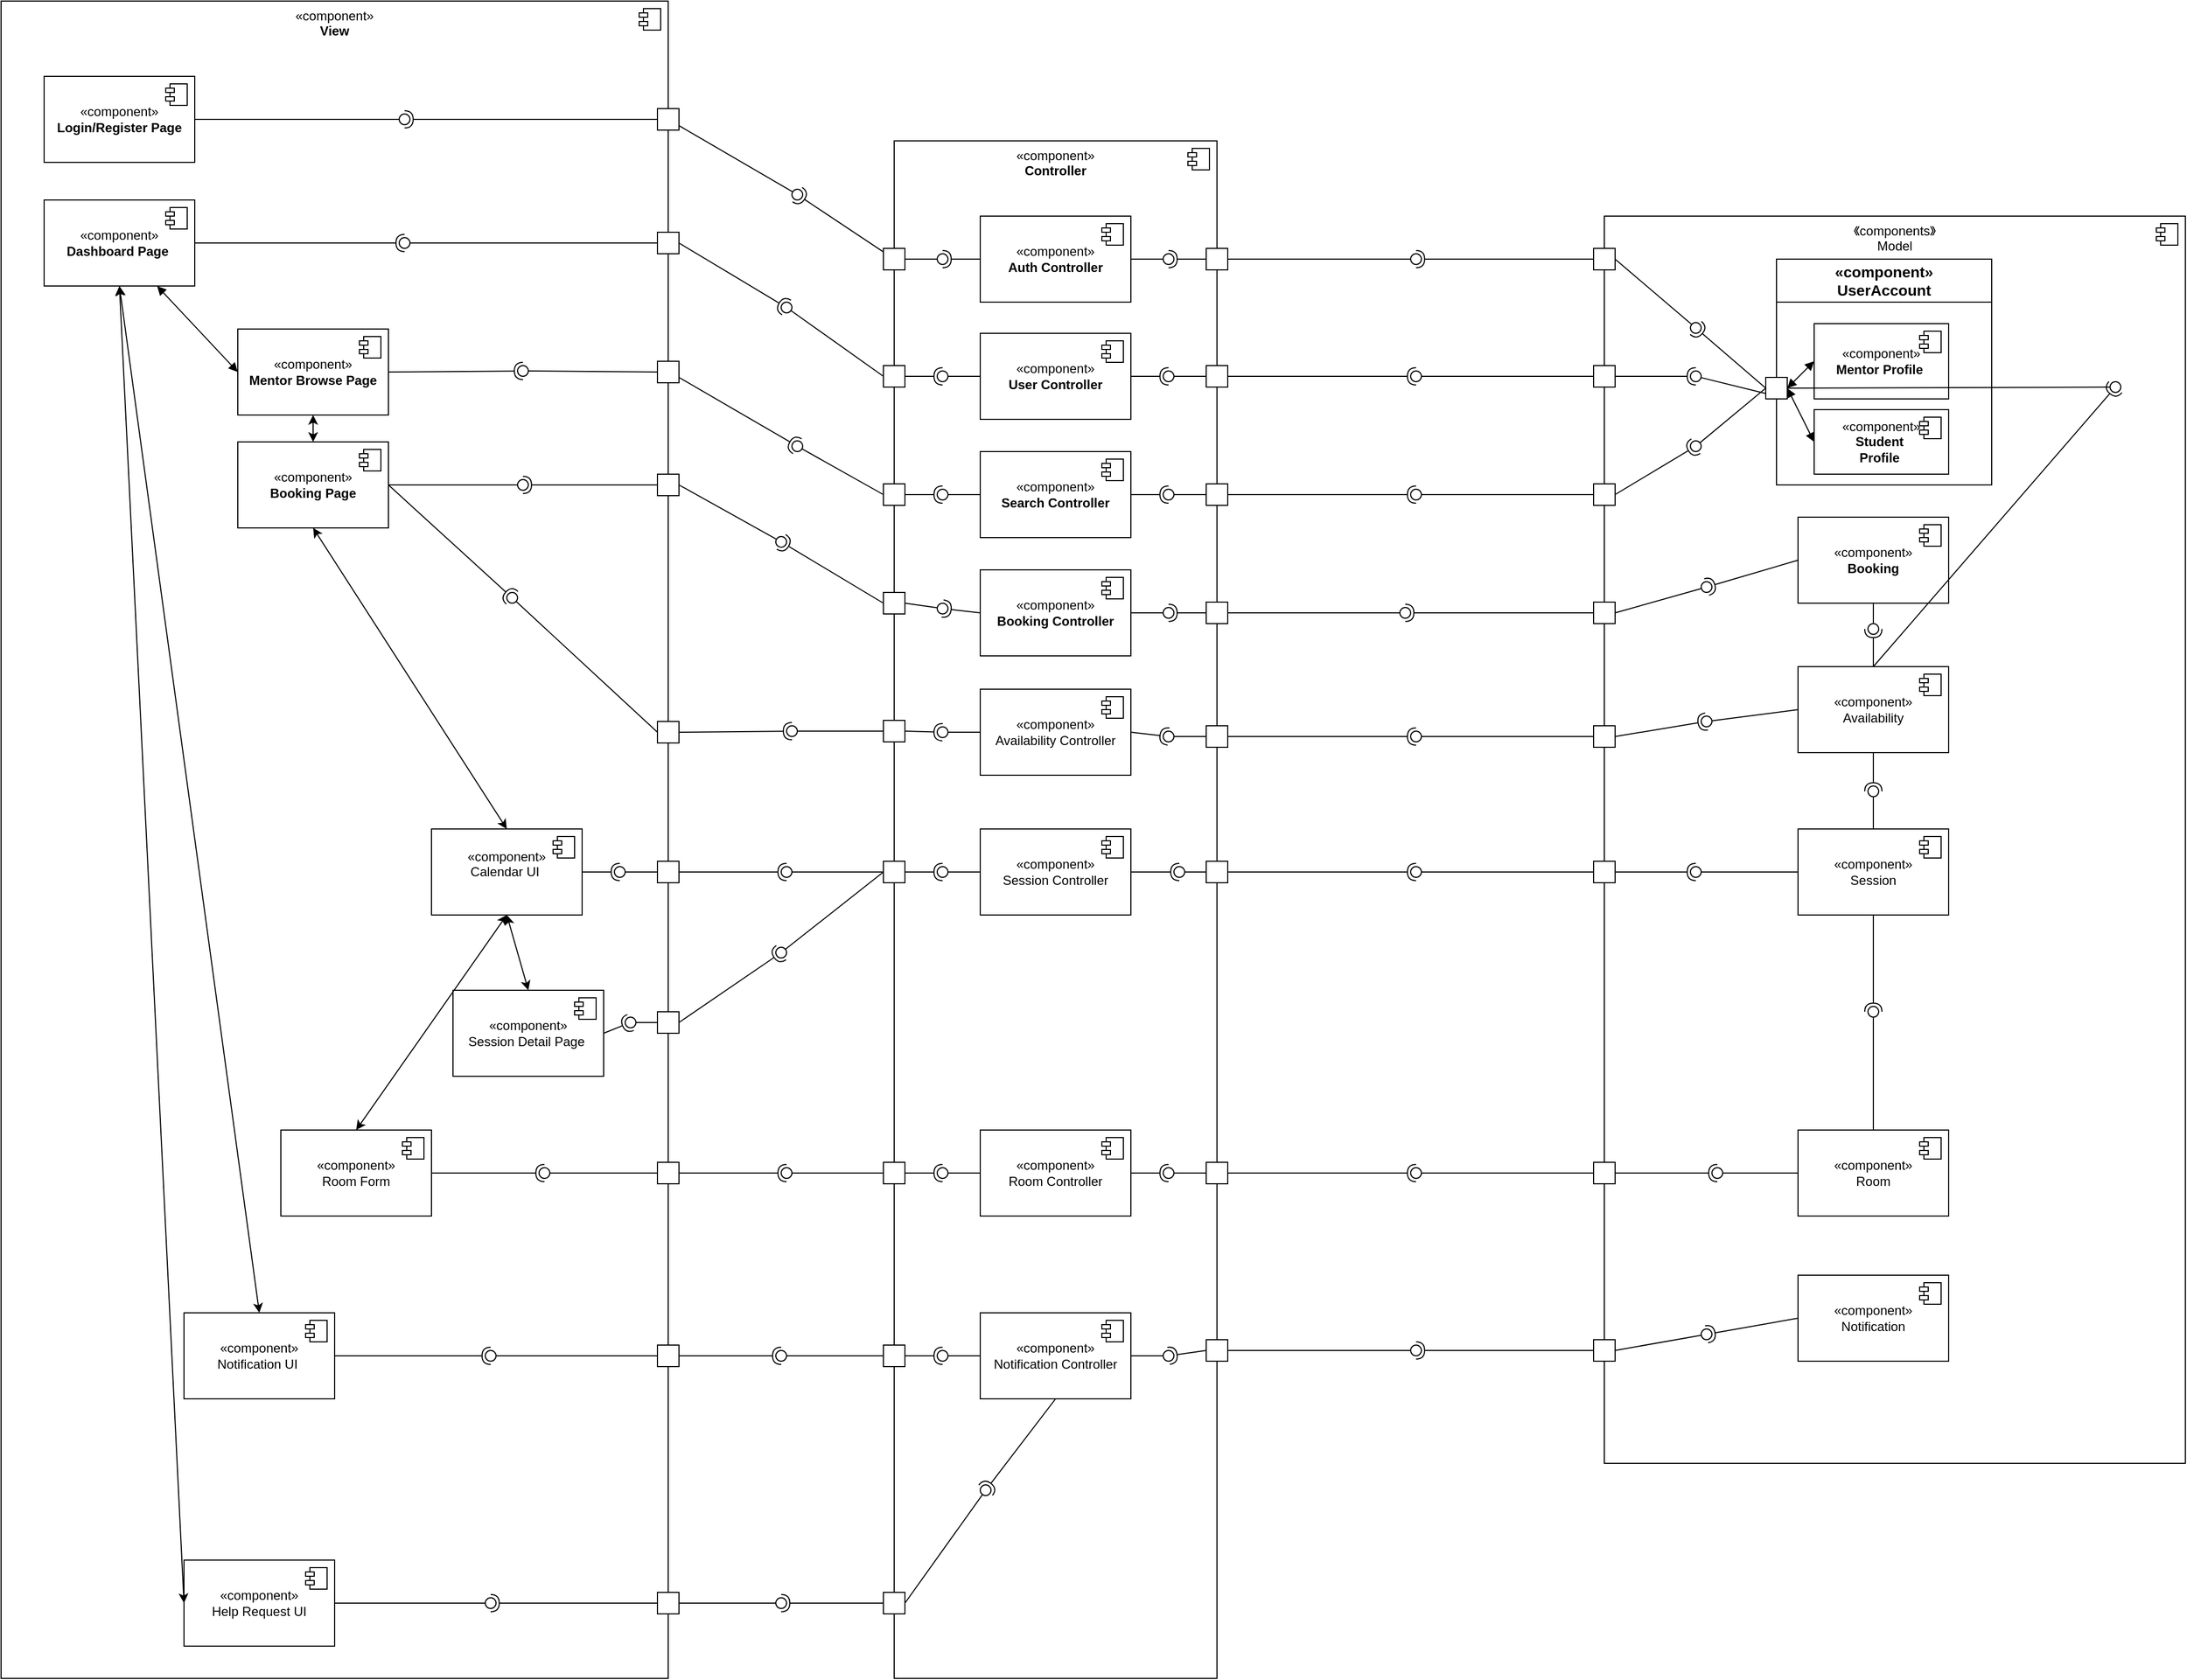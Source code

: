 <mxfile version="26.1.3">
  <diagram name="Page-1" id="929967ad-93f9-6ef4-fab6-5d389245f69c">
    <mxGraphModel dx="2954" dy="6094" grid="1" gridSize="10" guides="1" tooltips="1" connect="1" arrows="1" fold="1" page="1" pageScale="1.5" pageWidth="4681" pageHeight="3300" background="none" math="0" shadow="0">
      <root>
        <mxCell id="0" style=";html=1;" />
        <mxCell id="1" style=";html=1;" parent="0" />
        <mxCell id="nJfCfNNEtbqcTHMb08H6-1" value="《components》&lt;br&gt;Model" style="html=1;dropTarget=0;whiteSpace=wrap;labelPosition=center;verticalLabelPosition=middle;align=center;verticalAlign=top;" parent="1" vertex="1">
          <mxGeometry x="1580" y="140" width="540" height="1160" as="geometry" />
        </mxCell>
        <mxCell id="nJfCfNNEtbqcTHMb08H6-2" value="" style="shape=module;jettyWidth=8;jettyHeight=4;" parent="nJfCfNNEtbqcTHMb08H6-1" vertex="1">
          <mxGeometry x="1" width="20" height="20" relative="1" as="geometry">
            <mxPoint x="-27" y="7" as="offset" />
          </mxGeometry>
        </mxCell>
        <mxCell id="nJfCfNNEtbqcTHMb08H6-3" value="&lt;div&gt;&lt;span style=&quot;background-color: transparent; color: light-dark(rgb(0, 0, 0), rgb(255, 255, 255));&quot;&gt;«component»&lt;/span&gt;&lt;/div&gt;&lt;b&gt;Controller&lt;/b&gt;" style="html=1;dropTarget=0;whiteSpace=wrap;labelPosition=center;verticalLabelPosition=middle;align=center;verticalAlign=top;" parent="1" vertex="1">
          <mxGeometry x="920" y="70" width="300" height="1430" as="geometry" />
        </mxCell>
        <mxCell id="nJfCfNNEtbqcTHMb08H6-4" value="" style="shape=module;jettyWidth=8;jettyHeight=4;" parent="nJfCfNNEtbqcTHMb08H6-3" vertex="1">
          <mxGeometry x="1" width="20" height="20" relative="1" as="geometry">
            <mxPoint x="-27" y="7" as="offset" />
          </mxGeometry>
        </mxCell>
        <mxCell id="nJfCfNNEtbqcTHMb08H6-5" value="&lt;div&gt;&lt;span style=&quot;background-color: transparent; color: light-dark(rgb(0, 0, 0), rgb(255, 255, 255));&quot;&gt;«component»&lt;/span&gt;&lt;/div&gt;&lt;b&gt;View&lt;/b&gt;" style="html=1;dropTarget=0;whiteSpace=wrap;labelPosition=center;verticalLabelPosition=middle;align=center;verticalAlign=top;" parent="1" vertex="1">
          <mxGeometry x="90" y="-60" width="620" height="1560" as="geometry" />
        </mxCell>
        <mxCell id="nJfCfNNEtbqcTHMb08H6-6" value="" style="shape=module;jettyWidth=8;jettyHeight=4;" parent="nJfCfNNEtbqcTHMb08H6-5" vertex="1">
          <mxGeometry x="1" width="20" height="20" relative="1" as="geometry">
            <mxPoint x="-27" y="7" as="offset" />
          </mxGeometry>
        </mxCell>
        <mxCell id="nJfCfNNEtbqcTHMb08H6-11" value="«component»&lt;br&gt;&lt;b&gt;Booking&lt;/b&gt;" style="html=1;dropTarget=0;whiteSpace=wrap;" parent="1" vertex="1">
          <mxGeometry x="1760" y="420" width="140" height="80" as="geometry" />
        </mxCell>
        <mxCell id="nJfCfNNEtbqcTHMb08H6-12" value="" style="shape=module;jettyWidth=8;jettyHeight=4;" parent="nJfCfNNEtbqcTHMb08H6-11" vertex="1">
          <mxGeometry x="1" width="20" height="20" relative="1" as="geometry">
            <mxPoint x="-27" y="7" as="offset" />
          </mxGeometry>
        </mxCell>
        <mxCell id="nJfCfNNEtbqcTHMb08H6-13" value="«component»&lt;div&gt;Availability&lt;/div&gt;" style="html=1;dropTarget=0;whiteSpace=wrap;" parent="1" vertex="1">
          <mxGeometry x="1760" y="559" width="140" height="80" as="geometry" />
        </mxCell>
        <mxCell id="nJfCfNNEtbqcTHMb08H6-14" value="" style="shape=module;jettyWidth=8;jettyHeight=4;" parent="nJfCfNNEtbqcTHMb08H6-13" vertex="1">
          <mxGeometry x="1" width="20" height="20" relative="1" as="geometry">
            <mxPoint x="-27" y="7" as="offset" />
          </mxGeometry>
        </mxCell>
        <mxCell id="nJfCfNNEtbqcTHMb08H6-15" value="«component»&lt;br&gt;&lt;b&gt;Login/Register Page&lt;/b&gt;" style="html=1;dropTarget=0;whiteSpace=wrap;" parent="1" vertex="1">
          <mxGeometry x="130" y="10" width="140" height="80" as="geometry" />
        </mxCell>
        <mxCell id="nJfCfNNEtbqcTHMb08H6-16" value="" style="shape=module;jettyWidth=8;jettyHeight=4;" parent="nJfCfNNEtbqcTHMb08H6-15" vertex="1">
          <mxGeometry x="1" width="20" height="20" relative="1" as="geometry">
            <mxPoint x="-27" y="7" as="offset" />
          </mxGeometry>
        </mxCell>
        <mxCell id="nJfCfNNEtbqcTHMb08H6-17" value="«component»&lt;br&gt;&lt;b&gt;Dashboard Page&amp;nbsp;&lt;/b&gt;" style="html=1;dropTarget=0;whiteSpace=wrap;" parent="1" vertex="1">
          <mxGeometry x="130" y="125" width="140" height="80" as="geometry" />
        </mxCell>
        <mxCell id="nJfCfNNEtbqcTHMb08H6-18" value="" style="shape=module;jettyWidth=8;jettyHeight=4;" parent="nJfCfNNEtbqcTHMb08H6-17" vertex="1">
          <mxGeometry x="1" width="20" height="20" relative="1" as="geometry">
            <mxPoint x="-27" y="7" as="offset" />
          </mxGeometry>
        </mxCell>
        <mxCell id="nJfCfNNEtbqcTHMb08H6-19" value="«component»&lt;br&gt;&lt;b&gt;Mentor Browse Page&lt;/b&gt;" style="html=1;dropTarget=0;whiteSpace=wrap;" parent="1" vertex="1">
          <mxGeometry x="310" y="245" width="140" height="80" as="geometry" />
        </mxCell>
        <mxCell id="nJfCfNNEtbqcTHMb08H6-20" value="" style="shape=module;jettyWidth=8;jettyHeight=4;" parent="nJfCfNNEtbqcTHMb08H6-19" vertex="1">
          <mxGeometry x="1" width="20" height="20" relative="1" as="geometry">
            <mxPoint x="-27" y="7" as="offset" />
          </mxGeometry>
        </mxCell>
        <mxCell id="nJfCfNNEtbqcTHMb08H6-21" value="«component»&lt;br&gt;&lt;b&gt;Booking Page&lt;/b&gt;" style="html=1;dropTarget=0;whiteSpace=wrap;" parent="1" vertex="1">
          <mxGeometry x="310" y="350" width="140" height="80" as="geometry" />
        </mxCell>
        <mxCell id="nJfCfNNEtbqcTHMb08H6-22" value="" style="shape=module;jettyWidth=8;jettyHeight=4;" parent="nJfCfNNEtbqcTHMb08H6-21" vertex="1">
          <mxGeometry x="1" width="20" height="20" relative="1" as="geometry">
            <mxPoint x="-27" y="7" as="offset" />
          </mxGeometry>
        </mxCell>
        <mxCell id="nJfCfNNEtbqcTHMb08H6-23" value="«component»&lt;br&gt;&lt;b&gt;Auth Controller&lt;/b&gt;" style="html=1;dropTarget=0;whiteSpace=wrap;" parent="1" vertex="1">
          <mxGeometry x="1000" y="140" width="140" height="80" as="geometry" />
        </mxCell>
        <mxCell id="nJfCfNNEtbqcTHMb08H6-24" value="" style="shape=module;jettyWidth=8;jettyHeight=4;" parent="nJfCfNNEtbqcTHMb08H6-23" vertex="1">
          <mxGeometry x="1" width="20" height="20" relative="1" as="geometry">
            <mxPoint x="-27" y="7" as="offset" />
          </mxGeometry>
        </mxCell>
        <mxCell id="nJfCfNNEtbqcTHMb08H6-25" value="«component»&lt;br&gt;&lt;b&gt;User Controller&lt;/b&gt;" style="html=1;dropTarget=0;whiteSpace=wrap;" parent="1" vertex="1">
          <mxGeometry x="1000" y="249" width="140" height="80" as="geometry" />
        </mxCell>
        <mxCell id="nJfCfNNEtbqcTHMb08H6-26" value="" style="shape=module;jettyWidth=8;jettyHeight=4;" parent="nJfCfNNEtbqcTHMb08H6-25" vertex="1">
          <mxGeometry x="1" width="20" height="20" relative="1" as="geometry">
            <mxPoint x="-27" y="7" as="offset" />
          </mxGeometry>
        </mxCell>
        <mxCell id="nJfCfNNEtbqcTHMb08H6-29" value="«component»&lt;br&gt;&lt;b&gt;Search Controller&lt;/b&gt;" style="html=1;dropTarget=0;whiteSpace=wrap;" parent="1" vertex="1">
          <mxGeometry x="1000" y="359" width="140" height="80" as="geometry" />
        </mxCell>
        <mxCell id="nJfCfNNEtbqcTHMb08H6-30" value="" style="shape=module;jettyWidth=8;jettyHeight=4;" parent="nJfCfNNEtbqcTHMb08H6-29" vertex="1">
          <mxGeometry x="1" width="20" height="20" relative="1" as="geometry">
            <mxPoint x="-27" y="7" as="offset" />
          </mxGeometry>
        </mxCell>
        <mxCell id="nJfCfNNEtbqcTHMb08H6-31" value="«component»&lt;br&gt;&lt;b&gt;Booking Controller&lt;/b&gt;" style="html=1;dropTarget=0;whiteSpace=wrap;" parent="1" vertex="1">
          <mxGeometry x="1000" y="469" width="140" height="80" as="geometry" />
        </mxCell>
        <mxCell id="nJfCfNNEtbqcTHMb08H6-32" value="" style="shape=module;jettyWidth=8;jettyHeight=4;" parent="nJfCfNNEtbqcTHMb08H6-31" vertex="1">
          <mxGeometry x="1" width="20" height="20" relative="1" as="geometry">
            <mxPoint x="-27" y="7" as="offset" />
          </mxGeometry>
        </mxCell>
        <mxCell id="pVQlwsZRGwFRyx-J0xdK-1" value="&lt;h3&gt;«component»&lt;br&gt;&lt;b&gt;UserAccount&lt;/b&gt;&lt;/h3&gt;" style="swimlane;whiteSpace=wrap;html=1;startSize=40;" parent="1" vertex="1">
          <mxGeometry x="1740" y="180" width="200" height="210" as="geometry" />
        </mxCell>
        <mxCell id="pVQlwsZRGwFRyx-J0xdK-2" value="«component»&lt;br&gt;&lt;b&gt;Mentor Profile&amp;nbsp;&lt;/b&gt;" style="html=1;dropTarget=0;whiteSpace=wrap;" parent="pVQlwsZRGwFRyx-J0xdK-1" vertex="1">
          <mxGeometry x="35" y="60" width="125" height="70" as="geometry" />
        </mxCell>
        <mxCell id="pVQlwsZRGwFRyx-J0xdK-3" value="" style="shape=module;jettyWidth=8;jettyHeight=4;" parent="pVQlwsZRGwFRyx-J0xdK-2" vertex="1">
          <mxGeometry x="1" width="20" height="20" relative="1" as="geometry">
            <mxPoint x="-27" y="7" as="offset" />
          </mxGeometry>
        </mxCell>
        <mxCell id="pVQlwsZRGwFRyx-J0xdK-4" value="«component»&lt;br&gt;&lt;b&gt;Student&amp;nbsp;&lt;/b&gt;&lt;div&gt;&lt;b&gt;Profile&amp;nbsp;&lt;/b&gt;&lt;/div&gt;" style="html=1;dropTarget=0;whiteSpace=wrap;" parent="pVQlwsZRGwFRyx-J0xdK-1" vertex="1">
          <mxGeometry x="35" y="140" width="125" height="60" as="geometry" />
        </mxCell>
        <mxCell id="pVQlwsZRGwFRyx-J0xdK-5" value="" style="shape=module;jettyWidth=8;jettyHeight=4;" parent="pVQlwsZRGwFRyx-J0xdK-4" vertex="1">
          <mxGeometry x="1" width="20" height="20" relative="1" as="geometry">
            <mxPoint x="-27" y="7" as="offset" />
          </mxGeometry>
        </mxCell>
        <mxCell id="wfxb_6UqcgdCeldZsZun-5" value="" style="rounded=0;whiteSpace=wrap;html=1;" vertex="1" parent="pVQlwsZRGwFRyx-J0xdK-1">
          <mxGeometry x="-10" y="110" width="20" height="20" as="geometry" />
        </mxCell>
        <mxCell id="wfxb_6UqcgdCeldZsZun-72" value="" style="endArrow=block;startArrow=block;endFill=1;startFill=1;html=1;rounded=0;exitX=1;exitY=0.5;exitDx=0;exitDy=0;entryX=0;entryY=0.5;entryDx=0;entryDy=0;" edge="1" parent="pVQlwsZRGwFRyx-J0xdK-1" source="wfxb_6UqcgdCeldZsZun-5" target="pVQlwsZRGwFRyx-J0xdK-2">
          <mxGeometry width="160" relative="1" as="geometry">
            <mxPoint x="-130" y="230" as="sourcePoint" />
            <mxPoint x="30" y="230" as="targetPoint" />
          </mxGeometry>
        </mxCell>
        <mxCell id="wfxb_6UqcgdCeldZsZun-73" value="" style="endArrow=block;startArrow=block;endFill=1;startFill=1;html=1;rounded=0;exitX=1;exitY=0.5;exitDx=0;exitDy=0;entryX=0;entryY=0.5;entryDx=0;entryDy=0;" edge="1" parent="pVQlwsZRGwFRyx-J0xdK-1" source="wfxb_6UqcgdCeldZsZun-5" target="pVQlwsZRGwFRyx-J0xdK-4">
          <mxGeometry width="160" relative="1" as="geometry">
            <mxPoint x="20" y="130" as="sourcePoint" />
            <mxPoint x="45" y="105" as="targetPoint" />
          </mxGeometry>
        </mxCell>
        <mxCell id="pVQlwsZRGwFRyx-J0xdK-8" value="«component»&lt;div&gt;Session&lt;/div&gt;" style="html=1;dropTarget=0;whiteSpace=wrap;" parent="1" vertex="1">
          <mxGeometry x="1760" y="710" width="140" height="80" as="geometry" />
        </mxCell>
        <mxCell id="pVQlwsZRGwFRyx-J0xdK-9" value="" style="shape=module;jettyWidth=8;jettyHeight=4;" parent="pVQlwsZRGwFRyx-J0xdK-8" vertex="1">
          <mxGeometry x="1" width="20" height="20" relative="1" as="geometry">
            <mxPoint x="-27" y="7" as="offset" />
          </mxGeometry>
        </mxCell>
        <mxCell id="pVQlwsZRGwFRyx-J0xdK-10" value="«component»&lt;div&gt;Room&lt;/div&gt;" style="html=1;dropTarget=0;whiteSpace=wrap;" parent="1" vertex="1">
          <mxGeometry x="1760" y="990" width="140" height="80" as="geometry" />
        </mxCell>
        <mxCell id="pVQlwsZRGwFRyx-J0xdK-11" value="" style="shape=module;jettyWidth=8;jettyHeight=4;" parent="pVQlwsZRGwFRyx-J0xdK-10" vertex="1">
          <mxGeometry x="1" width="20" height="20" relative="1" as="geometry">
            <mxPoint x="-27" y="7" as="offset" />
          </mxGeometry>
        </mxCell>
        <mxCell id="pVQlwsZRGwFRyx-J0xdK-12" value="«component»&lt;div&gt;Notification&lt;/div&gt;" style="html=1;dropTarget=0;whiteSpace=wrap;" parent="1" vertex="1">
          <mxGeometry x="1760" y="1125" width="140" height="80" as="geometry" />
        </mxCell>
        <mxCell id="pVQlwsZRGwFRyx-J0xdK-13" value="" style="shape=module;jettyWidth=8;jettyHeight=4;" parent="pVQlwsZRGwFRyx-J0xdK-12" vertex="1">
          <mxGeometry x="1" width="20" height="20" relative="1" as="geometry">
            <mxPoint x="-27" y="7" as="offset" />
          </mxGeometry>
        </mxCell>
        <mxCell id="pVQlwsZRGwFRyx-J0xdK-14" value="«component»&lt;div&gt;Availability Controller&lt;/div&gt;" style="html=1;dropTarget=0;whiteSpace=wrap;" parent="1" vertex="1">
          <mxGeometry x="1000" y="580" width="140" height="80" as="geometry" />
        </mxCell>
        <mxCell id="pVQlwsZRGwFRyx-J0xdK-15" value="" style="shape=module;jettyWidth=8;jettyHeight=4;" parent="pVQlwsZRGwFRyx-J0xdK-14" vertex="1">
          <mxGeometry x="1" width="20" height="20" relative="1" as="geometry">
            <mxPoint x="-27" y="7" as="offset" />
          </mxGeometry>
        </mxCell>
        <mxCell id="pVQlwsZRGwFRyx-J0xdK-16" value="«component»&lt;div&gt;Session Controller&lt;/div&gt;" style="html=1;dropTarget=0;whiteSpace=wrap;" parent="1" vertex="1">
          <mxGeometry x="1000" y="710" width="140" height="80" as="geometry" />
        </mxCell>
        <mxCell id="pVQlwsZRGwFRyx-J0xdK-17" value="" style="shape=module;jettyWidth=8;jettyHeight=4;" parent="pVQlwsZRGwFRyx-J0xdK-16" vertex="1">
          <mxGeometry x="1" width="20" height="20" relative="1" as="geometry">
            <mxPoint x="-27" y="7" as="offset" />
          </mxGeometry>
        </mxCell>
        <mxCell id="pVQlwsZRGwFRyx-J0xdK-18" value="«component»&lt;div&gt;Room Controller&lt;/div&gt;" style="html=1;dropTarget=0;whiteSpace=wrap;" parent="1" vertex="1">
          <mxGeometry x="1000" y="990" width="140" height="80" as="geometry" />
        </mxCell>
        <mxCell id="pVQlwsZRGwFRyx-J0xdK-19" value="" style="shape=module;jettyWidth=8;jettyHeight=4;" parent="pVQlwsZRGwFRyx-J0xdK-18" vertex="1">
          <mxGeometry x="1" width="20" height="20" relative="1" as="geometry">
            <mxPoint x="-27" y="7" as="offset" />
          </mxGeometry>
        </mxCell>
        <mxCell id="pVQlwsZRGwFRyx-J0xdK-20" value="«component»&lt;div&gt;Notification Controller&lt;/div&gt;" style="html=1;dropTarget=0;whiteSpace=wrap;" parent="1" vertex="1">
          <mxGeometry x="1000" y="1160" width="140" height="80" as="geometry" />
        </mxCell>
        <mxCell id="pVQlwsZRGwFRyx-J0xdK-21" value="" style="shape=module;jettyWidth=8;jettyHeight=4;" parent="pVQlwsZRGwFRyx-J0xdK-20" vertex="1">
          <mxGeometry x="1" width="20" height="20" relative="1" as="geometry">
            <mxPoint x="-27" y="7" as="offset" />
          </mxGeometry>
        </mxCell>
        <mxCell id="pVQlwsZRGwFRyx-J0xdK-22" value="«component»&lt;br&gt;Calendar UI&amp;nbsp;&lt;br&gt;&lt;div&gt;&lt;br&gt;&lt;/div&gt;" style="html=1;dropTarget=0;whiteSpace=wrap;" parent="1" vertex="1">
          <mxGeometry x="490" y="710" width="140" height="80" as="geometry" />
        </mxCell>
        <mxCell id="pVQlwsZRGwFRyx-J0xdK-23" value="" style="shape=module;jettyWidth=8;jettyHeight=4;" parent="pVQlwsZRGwFRyx-J0xdK-22" vertex="1">
          <mxGeometry x="1" width="20" height="20" relative="1" as="geometry">
            <mxPoint x="-27" y="7" as="offset" />
          </mxGeometry>
        </mxCell>
        <mxCell id="pVQlwsZRGwFRyx-J0xdK-26" value="«component»&lt;div&gt;Room Form&lt;/div&gt;" style="html=1;dropTarget=0;whiteSpace=wrap;" parent="1" vertex="1">
          <mxGeometry x="350" y="990" width="140" height="80" as="geometry" />
        </mxCell>
        <mxCell id="pVQlwsZRGwFRyx-J0xdK-27" value="" style="shape=module;jettyWidth=8;jettyHeight=4;" parent="pVQlwsZRGwFRyx-J0xdK-26" vertex="1">
          <mxGeometry x="1" width="20" height="20" relative="1" as="geometry">
            <mxPoint x="-27" y="7" as="offset" />
          </mxGeometry>
        </mxCell>
        <mxCell id="pVQlwsZRGwFRyx-J0xdK-28" value="«component»&lt;div&gt;Notification UI&amp;nbsp;&lt;/div&gt;" style="html=1;dropTarget=0;whiteSpace=wrap;" parent="1" vertex="1">
          <mxGeometry x="260" y="1160" width="140" height="80" as="geometry" />
        </mxCell>
        <mxCell id="pVQlwsZRGwFRyx-J0xdK-29" value="" style="shape=module;jettyWidth=8;jettyHeight=4;" parent="pVQlwsZRGwFRyx-J0xdK-28" vertex="1">
          <mxGeometry x="1" width="20" height="20" relative="1" as="geometry">
            <mxPoint x="-27" y="7" as="offset" />
          </mxGeometry>
        </mxCell>
        <mxCell id="pVQlwsZRGwFRyx-J0xdK-30" value="«component»&lt;div&gt;Session Detail Page&amp;nbsp;&lt;/div&gt;" style="html=1;dropTarget=0;whiteSpace=wrap;" parent="1" vertex="1">
          <mxGeometry x="510" y="860" width="140" height="80" as="geometry" />
        </mxCell>
        <mxCell id="pVQlwsZRGwFRyx-J0xdK-31" value="" style="shape=module;jettyWidth=8;jettyHeight=4;" parent="pVQlwsZRGwFRyx-J0xdK-30" vertex="1">
          <mxGeometry x="1" width="20" height="20" relative="1" as="geometry">
            <mxPoint x="-27" y="7" as="offset" />
          </mxGeometry>
        </mxCell>
        <mxCell id="pVQlwsZRGwFRyx-J0xdK-32" value="«component»&lt;div&gt;Help Request UI&lt;/div&gt;" style="html=1;dropTarget=0;whiteSpace=wrap;" parent="1" vertex="1">
          <mxGeometry x="260" y="1390" width="140" height="80" as="geometry" />
        </mxCell>
        <mxCell id="pVQlwsZRGwFRyx-J0xdK-33" value="" style="shape=module;jettyWidth=8;jettyHeight=4;" parent="pVQlwsZRGwFRyx-J0xdK-32" vertex="1">
          <mxGeometry x="1" width="20" height="20" relative="1" as="geometry">
            <mxPoint x="-27" y="7" as="offset" />
          </mxGeometry>
        </mxCell>
        <mxCell id="wfxb_6UqcgdCeldZsZun-3" value="" style="rounded=0;whiteSpace=wrap;html=1;" vertex="1" parent="1">
          <mxGeometry x="700" y="155" width="20" height="20" as="geometry" />
        </mxCell>
        <mxCell id="wfxb_6UqcgdCeldZsZun-4" value="" style="rounded=0;whiteSpace=wrap;html=1;" vertex="1" parent="1">
          <mxGeometry x="700" y="40" width="20" height="20" as="geometry" />
        </mxCell>
        <mxCell id="wfxb_6UqcgdCeldZsZun-6" value="" style="rounded=0;whiteSpace=wrap;html=1;" vertex="1" parent="1">
          <mxGeometry x="1570" y="170" width="20" height="20" as="geometry" />
        </mxCell>
        <mxCell id="wfxb_6UqcgdCeldZsZun-10" value="" style="rounded=0;orthogonalLoop=1;jettySize=auto;html=1;endArrow=halfCircle;endFill=0;endSize=6;strokeWidth=1;sketch=0;" edge="1" target="wfxb_6UqcgdCeldZsZun-12" parent="1" source="wfxb_6UqcgdCeldZsZun-4">
          <mxGeometry relative="1" as="geometry">
            <mxPoint x="680" y="285" as="sourcePoint" />
          </mxGeometry>
        </mxCell>
        <mxCell id="wfxb_6UqcgdCeldZsZun-11" value="" style="rounded=0;orthogonalLoop=1;jettySize=auto;html=1;endArrow=oval;endFill=0;sketch=0;sourcePerimeterSpacing=0;targetPerimeterSpacing=0;endSize=10;" edge="1" target="wfxb_6UqcgdCeldZsZun-12" parent="1" source="nJfCfNNEtbqcTHMb08H6-15">
          <mxGeometry relative="1" as="geometry">
            <mxPoint x="640" y="285" as="sourcePoint" />
          </mxGeometry>
        </mxCell>
        <mxCell id="wfxb_6UqcgdCeldZsZun-12" value="" style="ellipse;whiteSpace=wrap;html=1;align=center;aspect=fixed;fillColor=none;strokeColor=none;resizable=0;perimeter=centerPerimeter;rotatable=0;allowArrows=0;points=[];outlineConnect=1;" vertex="1" parent="1">
          <mxGeometry x="460" y="45" width="10" height="10" as="geometry" />
        </mxCell>
        <mxCell id="wfxb_6UqcgdCeldZsZun-16" value="" style="rounded=0;whiteSpace=wrap;html=1;" vertex="1" parent="1">
          <mxGeometry x="910" y="170" width="20" height="20" as="geometry" />
        </mxCell>
        <mxCell id="wfxb_6UqcgdCeldZsZun-17" value="" style="rounded=0;whiteSpace=wrap;html=1;" vertex="1" parent="1">
          <mxGeometry x="910" y="279" width="20" height="20" as="geometry" />
        </mxCell>
        <mxCell id="wfxb_6UqcgdCeldZsZun-18" value="" style="rounded=0;orthogonalLoop=1;jettySize=auto;html=1;endArrow=halfCircle;endFill=0;endSize=6;strokeWidth=1;sketch=0;" edge="1" parent="1" source="wfxb_6UqcgdCeldZsZun-16">
          <mxGeometry relative="1" as="geometry">
            <mxPoint x="850" y="375" as="sourcePoint" />
            <mxPoint x="830" y="120" as="targetPoint" />
          </mxGeometry>
        </mxCell>
        <mxCell id="wfxb_6UqcgdCeldZsZun-19" value="" style="rounded=0;orthogonalLoop=1;jettySize=auto;html=1;endArrow=oval;endFill=0;sketch=0;sourcePerimeterSpacing=0;targetPerimeterSpacing=0;endSize=10;" edge="1" parent="1" source="wfxb_6UqcgdCeldZsZun-4">
          <mxGeometry relative="1" as="geometry">
            <mxPoint x="810" y="375" as="sourcePoint" />
            <mxPoint x="830" y="120" as="targetPoint" />
          </mxGeometry>
        </mxCell>
        <mxCell id="wfxb_6UqcgdCeldZsZun-20" value="" style="ellipse;whiteSpace=wrap;html=1;align=center;aspect=fixed;fillColor=none;strokeColor=none;resizable=0;perimeter=centerPerimeter;rotatable=0;allowArrows=0;points=[];outlineConnect=1;" vertex="1" parent="1">
          <mxGeometry x="825" y="370" width="10" height="10" as="geometry" />
        </mxCell>
        <mxCell id="wfxb_6UqcgdCeldZsZun-21" value="" style="rounded=0;orthogonalLoop=1;jettySize=auto;html=1;endArrow=halfCircle;endFill=0;endSize=6;strokeWidth=1;sketch=0;exitX=0;exitY=0.5;exitDx=0;exitDy=0;" edge="1" target="wfxb_6UqcgdCeldZsZun-23" parent="1" source="nJfCfNNEtbqcTHMb08H6-23">
          <mxGeometry relative="1" as="geometry">
            <mxPoint x="1160" y="325" as="sourcePoint" />
          </mxGeometry>
        </mxCell>
        <mxCell id="wfxb_6UqcgdCeldZsZun-22" value="" style="rounded=0;orthogonalLoop=1;jettySize=auto;html=1;endArrow=oval;endFill=0;sketch=0;sourcePerimeterSpacing=0;targetPerimeterSpacing=0;endSize=10;exitX=1;exitY=0.5;exitDx=0;exitDy=0;" edge="1" target="wfxb_6UqcgdCeldZsZun-23" parent="1" source="wfxb_6UqcgdCeldZsZun-16">
          <mxGeometry relative="1" as="geometry">
            <mxPoint x="1120" y="325" as="sourcePoint" />
          </mxGeometry>
        </mxCell>
        <mxCell id="wfxb_6UqcgdCeldZsZun-23" value="" style="ellipse;whiteSpace=wrap;html=1;align=center;aspect=fixed;fillColor=none;strokeColor=none;resizable=0;perimeter=centerPerimeter;rotatable=0;allowArrows=0;points=[];outlineConnect=1;" vertex="1" parent="1">
          <mxGeometry x="960" y="175" width="10" height="10" as="geometry" />
        </mxCell>
        <mxCell id="wfxb_6UqcgdCeldZsZun-24" value="" style="rounded=0;whiteSpace=wrap;html=1;" vertex="1" parent="1">
          <mxGeometry x="1210" y="170" width="20" height="20" as="geometry" />
        </mxCell>
        <mxCell id="wfxb_6UqcgdCeldZsZun-25" value="" style="rounded=0;orthogonalLoop=1;jettySize=auto;html=1;endArrow=halfCircle;endFill=0;endSize=6;strokeWidth=1;sketch=0;exitX=0;exitY=0.5;exitDx=0;exitDy=0;" edge="1" target="wfxb_6UqcgdCeldZsZun-27" parent="1" source="wfxb_6UqcgdCeldZsZun-24">
          <mxGeometry relative="1" as="geometry">
            <mxPoint x="1380" y="365" as="sourcePoint" />
          </mxGeometry>
        </mxCell>
        <mxCell id="wfxb_6UqcgdCeldZsZun-26" value="" style="rounded=0;orthogonalLoop=1;jettySize=auto;html=1;endArrow=oval;endFill=0;sketch=0;sourcePerimeterSpacing=0;targetPerimeterSpacing=0;endSize=10;exitX=1;exitY=0.5;exitDx=0;exitDy=0;" edge="1" target="wfxb_6UqcgdCeldZsZun-27" parent="1" source="nJfCfNNEtbqcTHMb08H6-23">
          <mxGeometry relative="1" as="geometry">
            <mxPoint x="1340" y="365" as="sourcePoint" />
          </mxGeometry>
        </mxCell>
        <mxCell id="wfxb_6UqcgdCeldZsZun-27" value="" style="ellipse;whiteSpace=wrap;html=1;align=center;aspect=fixed;fillColor=none;strokeColor=none;resizable=0;perimeter=centerPerimeter;rotatable=0;allowArrows=0;points=[];outlineConnect=1;" vertex="1" parent="1">
          <mxGeometry x="1170" y="175" width="10" height="10" as="geometry" />
        </mxCell>
        <mxCell id="wfxb_6UqcgdCeldZsZun-30" value="" style="rounded=0;orthogonalLoop=1;jettySize=auto;html=1;endArrow=halfCircle;endFill=0;endSize=6;strokeWidth=1;sketch=0;exitX=0;exitY=0.5;exitDx=0;exitDy=0;" edge="1" target="wfxb_6UqcgdCeldZsZun-32" parent="1" source="wfxb_6UqcgdCeldZsZun-6">
          <mxGeometry relative="1" as="geometry">
            <mxPoint x="900" y="315" as="sourcePoint" />
          </mxGeometry>
        </mxCell>
        <mxCell id="wfxb_6UqcgdCeldZsZun-31" value="" style="rounded=0;orthogonalLoop=1;jettySize=auto;html=1;endArrow=oval;endFill=0;sketch=0;sourcePerimeterSpacing=0;targetPerimeterSpacing=0;endSize=10;exitX=1;exitY=0.5;exitDx=0;exitDy=0;" edge="1" target="wfxb_6UqcgdCeldZsZun-32" parent="1" source="wfxb_6UqcgdCeldZsZun-24">
          <mxGeometry relative="1" as="geometry">
            <mxPoint x="860" y="315" as="sourcePoint" />
          </mxGeometry>
        </mxCell>
        <mxCell id="wfxb_6UqcgdCeldZsZun-32" value="" style="ellipse;whiteSpace=wrap;html=1;align=center;aspect=fixed;fillColor=none;strokeColor=none;resizable=0;perimeter=centerPerimeter;rotatable=0;allowArrows=0;points=[];outlineConnect=1;" vertex="1" parent="1">
          <mxGeometry x="1400" y="175" width="10" height="10" as="geometry" />
        </mxCell>
        <mxCell id="wfxb_6UqcgdCeldZsZun-33" value="" style="rounded=0;orthogonalLoop=1;jettySize=auto;html=1;endArrow=halfCircle;endFill=0;endSize=6;strokeWidth=1;sketch=0;exitX=1;exitY=0.5;exitDx=0;exitDy=0;" edge="1" target="wfxb_6UqcgdCeldZsZun-35" parent="1" source="wfxb_6UqcgdCeldZsZun-39">
          <mxGeometry relative="1" as="geometry">
            <mxPoint x="1280" y="290" as="sourcePoint" />
          </mxGeometry>
        </mxCell>
        <mxCell id="wfxb_6UqcgdCeldZsZun-34" value="" style="rounded=0;orthogonalLoop=1;jettySize=auto;html=1;endArrow=oval;endFill=0;sketch=0;sourcePerimeterSpacing=0;targetPerimeterSpacing=0;endSize=10;exitX=0;exitY=0.5;exitDx=0;exitDy=0;" edge="1" target="wfxb_6UqcgdCeldZsZun-35" parent="1" source="wfxb_6UqcgdCeldZsZun-51">
          <mxGeometry relative="1" as="geometry">
            <mxPoint x="1300" y="225" as="sourcePoint" />
          </mxGeometry>
        </mxCell>
        <mxCell id="wfxb_6UqcgdCeldZsZun-35" value="" style="ellipse;whiteSpace=wrap;html=1;align=center;aspect=fixed;fillColor=none;strokeColor=none;resizable=0;perimeter=centerPerimeter;rotatable=0;allowArrows=0;points=[];outlineConnect=1;" vertex="1" parent="1">
          <mxGeometry x="1400" y="284" width="10" height="10" as="geometry" />
        </mxCell>
        <mxCell id="wfxb_6UqcgdCeldZsZun-39" value="" style="rounded=0;whiteSpace=wrap;html=1;" vertex="1" parent="1">
          <mxGeometry x="1210" y="279" width="20" height="20" as="geometry" />
        </mxCell>
        <mxCell id="wfxb_6UqcgdCeldZsZun-40" value="" style="line;strokeWidth=1;fillColor=none;align=left;verticalAlign=middle;spacingTop=-1;spacingLeft=3;spacingRight=3;rotatable=0;labelPosition=right;points=[];portConstraint=eastwest;strokeColor=inherit;" vertex="1" parent="1">
          <mxGeometry x="1220" y="440" width="40" height="8" as="geometry" />
        </mxCell>
        <mxCell id="wfxb_6UqcgdCeldZsZun-45" value="" style="rounded=0;orthogonalLoop=1;jettySize=auto;html=1;endArrow=halfCircle;endFill=0;endSize=6;strokeWidth=1;sketch=0;exitX=1;exitY=0.5;exitDx=0;exitDy=0;" edge="1" target="wfxb_6UqcgdCeldZsZun-47" parent="1" source="nJfCfNNEtbqcTHMb08H6-25">
          <mxGeometry relative="1" as="geometry">
            <mxPoint x="810" y="335" as="sourcePoint" />
          </mxGeometry>
        </mxCell>
        <mxCell id="wfxb_6UqcgdCeldZsZun-46" value="" style="rounded=0;orthogonalLoop=1;jettySize=auto;html=1;endArrow=oval;endFill=0;sketch=0;sourcePerimeterSpacing=0;targetPerimeterSpacing=0;endSize=10;exitX=0;exitY=0.5;exitDx=0;exitDy=0;" edge="1" target="wfxb_6UqcgdCeldZsZun-47" parent="1" source="wfxb_6UqcgdCeldZsZun-39">
          <mxGeometry relative="1" as="geometry">
            <mxPoint x="770" y="335" as="sourcePoint" />
          </mxGeometry>
        </mxCell>
        <mxCell id="wfxb_6UqcgdCeldZsZun-47" value="" style="ellipse;whiteSpace=wrap;html=1;align=center;aspect=fixed;fillColor=none;strokeColor=none;resizable=0;perimeter=centerPerimeter;rotatable=0;allowArrows=0;points=[];outlineConnect=1;" vertex="1" parent="1">
          <mxGeometry x="1170" y="284" width="10" height="10" as="geometry" />
        </mxCell>
        <mxCell id="wfxb_6UqcgdCeldZsZun-48" value="" style="rounded=0;orthogonalLoop=1;jettySize=auto;html=1;endArrow=halfCircle;endFill=0;endSize=6;strokeWidth=1;sketch=0;exitX=1;exitY=0.5;exitDx=0;exitDy=0;" edge="1" target="wfxb_6UqcgdCeldZsZun-50" parent="1" source="wfxb_6UqcgdCeldZsZun-17">
          <mxGeometry relative="1" as="geometry">
            <mxPoint x="720" y="325" as="sourcePoint" />
          </mxGeometry>
        </mxCell>
        <mxCell id="wfxb_6UqcgdCeldZsZun-49" value="" style="rounded=0;orthogonalLoop=1;jettySize=auto;html=1;endArrow=oval;endFill=0;sketch=0;sourcePerimeterSpacing=0;targetPerimeterSpacing=0;endSize=10;exitX=0;exitY=0.5;exitDx=0;exitDy=0;" edge="1" target="wfxb_6UqcgdCeldZsZun-50" parent="1" source="nJfCfNNEtbqcTHMb08H6-25">
          <mxGeometry relative="1" as="geometry">
            <mxPoint x="680" y="325" as="sourcePoint" />
          </mxGeometry>
        </mxCell>
        <mxCell id="wfxb_6UqcgdCeldZsZun-50" value="" style="ellipse;whiteSpace=wrap;html=1;align=center;aspect=fixed;fillColor=none;strokeColor=none;resizable=0;perimeter=centerPerimeter;rotatable=0;allowArrows=0;points=[];outlineConnect=1;" vertex="1" parent="1">
          <mxGeometry x="960" y="284" width="10" height="10" as="geometry" />
        </mxCell>
        <mxCell id="wfxb_6UqcgdCeldZsZun-51" value="" style="rounded=0;whiteSpace=wrap;html=1;" vertex="1" parent="1">
          <mxGeometry x="1570" y="279" width="20" height="20" as="geometry" />
        </mxCell>
        <mxCell id="wfxb_6UqcgdCeldZsZun-57" value="" style="rounded=0;orthogonalLoop=1;jettySize=auto;html=1;endArrow=halfCircle;endFill=0;endSize=6;strokeWidth=1;sketch=0;exitX=0;exitY=0.5;exitDx=0;exitDy=0;" edge="1" target="wfxb_6UqcgdCeldZsZun-59" parent="1" source="wfxb_6UqcgdCeldZsZun-5">
          <mxGeometry relative="1" as="geometry">
            <mxPoint x="1140" y="415" as="sourcePoint" />
          </mxGeometry>
        </mxCell>
        <mxCell id="wfxb_6UqcgdCeldZsZun-58" value="" style="rounded=0;orthogonalLoop=1;jettySize=auto;html=1;endArrow=oval;endFill=0;sketch=0;sourcePerimeterSpacing=0;targetPerimeterSpacing=0;endSize=10;exitX=1;exitY=0.5;exitDx=0;exitDy=0;" edge="1" target="wfxb_6UqcgdCeldZsZun-59" parent="1" source="wfxb_6UqcgdCeldZsZun-6">
          <mxGeometry relative="1" as="geometry">
            <mxPoint x="1100" y="415" as="sourcePoint" />
          </mxGeometry>
        </mxCell>
        <mxCell id="wfxb_6UqcgdCeldZsZun-59" value="" style="ellipse;whiteSpace=wrap;html=1;align=center;aspect=fixed;fillColor=none;strokeColor=none;resizable=0;perimeter=centerPerimeter;rotatable=0;allowArrows=0;points=[];outlineConnect=1;" vertex="1" parent="1">
          <mxGeometry x="1660" y="239" width="10" height="10" as="geometry" />
        </mxCell>
        <mxCell id="wfxb_6UqcgdCeldZsZun-61" value="" style="rounded=0;orthogonalLoop=1;jettySize=auto;html=1;endArrow=halfCircle;endFill=0;endSize=6;strokeWidth=1;sketch=0;exitX=1;exitY=0.5;exitDx=0;exitDy=0;" edge="1" target="wfxb_6UqcgdCeldZsZun-63" parent="1" source="wfxb_6UqcgdCeldZsZun-51">
          <mxGeometry relative="1" as="geometry">
            <mxPoint x="1140" y="415" as="sourcePoint" />
          </mxGeometry>
        </mxCell>
        <mxCell id="wfxb_6UqcgdCeldZsZun-62" value="" style="rounded=0;orthogonalLoop=1;jettySize=auto;html=1;endArrow=oval;endFill=0;sketch=0;sourcePerimeterSpacing=0;targetPerimeterSpacing=0;endSize=10;exitX=0;exitY=0.75;exitDx=0;exitDy=0;" edge="1" target="wfxb_6UqcgdCeldZsZun-63" parent="1" source="wfxb_6UqcgdCeldZsZun-5">
          <mxGeometry relative="1" as="geometry">
            <mxPoint x="1100" y="415" as="sourcePoint" />
          </mxGeometry>
        </mxCell>
        <mxCell id="wfxb_6UqcgdCeldZsZun-63" value="" style="ellipse;whiteSpace=wrap;html=1;align=center;aspect=fixed;fillColor=none;strokeColor=none;resizable=0;perimeter=centerPerimeter;rotatable=0;allowArrows=0;points=[];outlineConnect=1;" vertex="1" parent="1">
          <mxGeometry x="1660" y="284" width="10" height="10" as="geometry" />
        </mxCell>
        <mxCell id="wfxb_6UqcgdCeldZsZun-64" value="" style="rounded=0;orthogonalLoop=1;jettySize=auto;html=1;endArrow=halfCircle;endFill=0;endSize=6;strokeWidth=1;sketch=0;exitX=1;exitY=0.5;exitDx=0;exitDy=0;" edge="1" target="wfxb_6UqcgdCeldZsZun-66" parent="1" source="wfxb_6UqcgdCeldZsZun-3">
          <mxGeometry relative="1" as="geometry">
            <mxPoint x="810" y="455" as="sourcePoint" />
          </mxGeometry>
        </mxCell>
        <mxCell id="wfxb_6UqcgdCeldZsZun-65" value="" style="rounded=0;orthogonalLoop=1;jettySize=auto;html=1;endArrow=oval;endFill=0;sketch=0;sourcePerimeterSpacing=0;targetPerimeterSpacing=0;endSize=10;exitX=0;exitY=0.5;exitDx=0;exitDy=0;" edge="1" target="wfxb_6UqcgdCeldZsZun-66" parent="1" source="wfxb_6UqcgdCeldZsZun-17">
          <mxGeometry relative="1" as="geometry">
            <mxPoint x="770" y="455" as="sourcePoint" />
          </mxGeometry>
        </mxCell>
        <mxCell id="wfxb_6UqcgdCeldZsZun-66" value="" style="ellipse;whiteSpace=wrap;html=1;align=center;aspect=fixed;fillColor=none;strokeColor=none;resizable=0;perimeter=centerPerimeter;rotatable=0;allowArrows=0;points=[];outlineConnect=1;" vertex="1" parent="1">
          <mxGeometry x="815" y="220" width="10" height="10" as="geometry" />
        </mxCell>
        <mxCell id="wfxb_6UqcgdCeldZsZun-67" value="" style="rounded=0;orthogonalLoop=1;jettySize=auto;html=1;endArrow=halfCircle;endFill=0;endSize=6;strokeWidth=1;sketch=0;exitX=1;exitY=0.5;exitDx=0;exitDy=0;" edge="1" target="wfxb_6UqcgdCeldZsZun-69" parent="1" source="nJfCfNNEtbqcTHMb08H6-17">
          <mxGeometry relative="1" as="geometry">
            <mxPoint x="350" y="245" as="sourcePoint" />
          </mxGeometry>
        </mxCell>
        <mxCell id="wfxb_6UqcgdCeldZsZun-68" value="" style="rounded=0;orthogonalLoop=1;jettySize=auto;html=1;endArrow=oval;endFill=0;sketch=0;sourcePerimeterSpacing=0;targetPerimeterSpacing=0;endSize=10;exitX=0;exitY=0.5;exitDx=0;exitDy=0;" edge="1" target="wfxb_6UqcgdCeldZsZun-69" parent="1" source="wfxb_6UqcgdCeldZsZun-3">
          <mxGeometry relative="1" as="geometry">
            <mxPoint x="310" y="245" as="sourcePoint" />
          </mxGeometry>
        </mxCell>
        <mxCell id="wfxb_6UqcgdCeldZsZun-69" value="" style="ellipse;whiteSpace=wrap;html=1;align=center;aspect=fixed;fillColor=none;strokeColor=none;resizable=0;perimeter=centerPerimeter;rotatable=0;allowArrows=0;points=[];outlineConnect=1;" vertex="1" parent="1">
          <mxGeometry x="460" y="160" width="10" height="10" as="geometry" />
        </mxCell>
        <mxCell id="wfxb_6UqcgdCeldZsZun-70" value="" style="rounded=0;whiteSpace=wrap;html=1;" vertex="1" parent="1">
          <mxGeometry x="700" y="275" width="20" height="20" as="geometry" />
        </mxCell>
        <mxCell id="wfxb_6UqcgdCeldZsZun-71" value="" style="rounded=0;whiteSpace=wrap;html=1;" vertex="1" parent="1">
          <mxGeometry x="700" y="380" width="20" height="20" as="geometry" />
        </mxCell>
        <mxCell id="wfxb_6UqcgdCeldZsZun-74" value="" style="endArrow=block;startArrow=block;endFill=1;startFill=1;html=1;rounded=0;exitX=0.75;exitY=1;exitDx=0;exitDy=0;entryX=0;entryY=0.5;entryDx=0;entryDy=0;" edge="1" parent="1" source="nJfCfNNEtbqcTHMb08H6-17" target="nJfCfNNEtbqcTHMb08H6-19">
          <mxGeometry width="160" relative="1" as="geometry">
            <mxPoint x="210" y="275" as="sourcePoint" />
            <mxPoint x="235" y="325" as="targetPoint" />
          </mxGeometry>
        </mxCell>
        <mxCell id="wfxb_6UqcgdCeldZsZun-75" value="" style="rounded=0;orthogonalLoop=1;jettySize=auto;html=1;endArrow=halfCircle;endFill=0;endSize=6;strokeWidth=1;sketch=0;exitX=1;exitY=0.5;exitDx=0;exitDy=0;" edge="1" target="wfxb_6UqcgdCeldZsZun-77" parent="1" source="nJfCfNNEtbqcTHMb08H6-19">
          <mxGeometry relative="1" as="geometry">
            <mxPoint x="650" y="435" as="sourcePoint" />
          </mxGeometry>
        </mxCell>
        <mxCell id="wfxb_6UqcgdCeldZsZun-76" value="" style="rounded=0;orthogonalLoop=1;jettySize=auto;html=1;endArrow=oval;endFill=0;sketch=0;sourcePerimeterSpacing=0;targetPerimeterSpacing=0;endSize=10;exitX=0;exitY=0.5;exitDx=0;exitDy=0;" edge="1" target="wfxb_6UqcgdCeldZsZun-77" parent="1" source="wfxb_6UqcgdCeldZsZun-70">
          <mxGeometry relative="1" as="geometry">
            <mxPoint x="610" y="435" as="sourcePoint" />
          </mxGeometry>
        </mxCell>
        <mxCell id="wfxb_6UqcgdCeldZsZun-77" value="" style="ellipse;whiteSpace=wrap;html=1;align=center;aspect=fixed;fillColor=none;strokeColor=none;resizable=0;perimeter=centerPerimeter;rotatable=0;allowArrows=0;points=[];outlineConnect=1;" vertex="1" parent="1">
          <mxGeometry x="570" y="279" width="10" height="10" as="geometry" />
        </mxCell>
        <mxCell id="wfxb_6UqcgdCeldZsZun-78" value="" style="rounded=0;whiteSpace=wrap;html=1;" vertex="1" parent="1">
          <mxGeometry x="910" y="389" width="20" height="20" as="geometry" />
        </mxCell>
        <mxCell id="wfxb_6UqcgdCeldZsZun-79" value="" style="rounded=0;whiteSpace=wrap;html=1;" vertex="1" parent="1">
          <mxGeometry x="910" y="490" width="20" height="20" as="geometry" />
        </mxCell>
        <mxCell id="wfxb_6UqcgdCeldZsZun-80" value="" style="rounded=0;whiteSpace=wrap;html=1;" vertex="1" parent="1">
          <mxGeometry x="910" y="609" width="20" height="20" as="geometry" />
        </mxCell>
        <mxCell id="wfxb_6UqcgdCeldZsZun-81" value="" style="rounded=0;whiteSpace=wrap;html=1;" vertex="1" parent="1">
          <mxGeometry x="910" y="740" width="20" height="20" as="geometry" />
        </mxCell>
        <mxCell id="wfxb_6UqcgdCeldZsZun-82" value="" style="rounded=0;whiteSpace=wrap;html=1;" vertex="1" parent="1">
          <mxGeometry x="910" y="1190" width="20" height="20" as="geometry" />
        </mxCell>
        <mxCell id="wfxb_6UqcgdCeldZsZun-84" value="" style="rounded=0;whiteSpace=wrap;html=1;" vertex="1" parent="1">
          <mxGeometry x="910" y="1020" width="20" height="20" as="geometry" />
        </mxCell>
        <mxCell id="wfxb_6UqcgdCeldZsZun-85" value="" style="rounded=0;whiteSpace=wrap;html=1;" vertex="1" parent="1">
          <mxGeometry x="1210" y="389" width="20" height="20" as="geometry" />
        </mxCell>
        <mxCell id="wfxb_6UqcgdCeldZsZun-86" value="" style="rounded=0;whiteSpace=wrap;html=1;" vertex="1" parent="1">
          <mxGeometry x="1210" y="499" width="20" height="20" as="geometry" />
        </mxCell>
        <mxCell id="wfxb_6UqcgdCeldZsZun-87" value="" style="rounded=0;whiteSpace=wrap;html=1;" vertex="1" parent="1">
          <mxGeometry x="1210" y="614" width="20" height="20" as="geometry" />
        </mxCell>
        <mxCell id="wfxb_6UqcgdCeldZsZun-88" value="" style="rounded=0;whiteSpace=wrap;html=1;" vertex="1" parent="1">
          <mxGeometry x="1210" y="740" width="20" height="20" as="geometry" />
        </mxCell>
        <mxCell id="wfxb_6UqcgdCeldZsZun-89" value="" style="rounded=0;whiteSpace=wrap;html=1;" vertex="1" parent="1">
          <mxGeometry x="1210" y="1185" width="20" height="20" as="geometry" />
        </mxCell>
        <mxCell id="wfxb_6UqcgdCeldZsZun-90" value="" style="rounded=0;whiteSpace=wrap;html=1;" vertex="1" parent="1">
          <mxGeometry x="1210" y="1020" width="20" height="20" as="geometry" />
        </mxCell>
        <mxCell id="wfxb_6UqcgdCeldZsZun-92" value="" style="rounded=0;whiteSpace=wrap;html=1;" vertex="1" parent="1">
          <mxGeometry x="1570" y="389" width="20" height="20" as="geometry" />
        </mxCell>
        <mxCell id="wfxb_6UqcgdCeldZsZun-93" value="" style="rounded=0;orthogonalLoop=1;jettySize=auto;html=1;endArrow=halfCircle;endFill=0;endSize=6;strokeWidth=1;sketch=0;exitX=1;exitY=0.75;exitDx=0;exitDy=0;" edge="1" target="wfxb_6UqcgdCeldZsZun-95" parent="1" source="wfxb_6UqcgdCeldZsZun-70">
          <mxGeometry relative="1" as="geometry">
            <mxPoint x="1030" y="615" as="sourcePoint" />
          </mxGeometry>
        </mxCell>
        <mxCell id="wfxb_6UqcgdCeldZsZun-94" value="" style="rounded=0;orthogonalLoop=1;jettySize=auto;html=1;endArrow=oval;endFill=0;sketch=0;sourcePerimeterSpacing=0;targetPerimeterSpacing=0;endSize=10;exitX=0;exitY=0.5;exitDx=0;exitDy=0;" edge="1" target="wfxb_6UqcgdCeldZsZun-95" parent="1" source="wfxb_6UqcgdCeldZsZun-78">
          <mxGeometry relative="1" as="geometry">
            <mxPoint x="990" y="615" as="sourcePoint" />
          </mxGeometry>
        </mxCell>
        <mxCell id="wfxb_6UqcgdCeldZsZun-95" value="" style="ellipse;whiteSpace=wrap;html=1;align=center;aspect=fixed;fillColor=none;strokeColor=none;resizable=0;perimeter=centerPerimeter;rotatable=0;allowArrows=0;points=[];outlineConnect=1;" vertex="1" parent="1">
          <mxGeometry x="825" y="349" width="10" height="10" as="geometry" />
        </mxCell>
        <mxCell id="wfxb_6UqcgdCeldZsZun-96" value="" style="rounded=0;orthogonalLoop=1;jettySize=auto;html=1;endArrow=halfCircle;endFill=0;endSize=6;strokeWidth=1;sketch=0;exitX=1;exitY=0.5;exitDx=0;exitDy=0;" edge="1" target="wfxb_6UqcgdCeldZsZun-98" parent="1" source="wfxb_6UqcgdCeldZsZun-78">
          <mxGeometry relative="1" as="geometry">
            <mxPoint x="960" y="565" as="sourcePoint" />
          </mxGeometry>
        </mxCell>
        <mxCell id="wfxb_6UqcgdCeldZsZun-97" value="" style="rounded=0;orthogonalLoop=1;jettySize=auto;html=1;endArrow=oval;endFill=0;sketch=0;sourcePerimeterSpacing=0;targetPerimeterSpacing=0;endSize=10;exitX=0;exitY=0.5;exitDx=0;exitDy=0;" edge="1" target="wfxb_6UqcgdCeldZsZun-98" parent="1" source="nJfCfNNEtbqcTHMb08H6-29">
          <mxGeometry relative="1" as="geometry">
            <mxPoint x="920" y="565" as="sourcePoint" />
          </mxGeometry>
        </mxCell>
        <mxCell id="wfxb_6UqcgdCeldZsZun-98" value="" style="ellipse;whiteSpace=wrap;html=1;align=center;aspect=fixed;fillColor=none;strokeColor=none;resizable=0;perimeter=centerPerimeter;rotatable=0;allowArrows=0;points=[];outlineConnect=1;" vertex="1" parent="1">
          <mxGeometry x="960" y="394" width="10" height="10" as="geometry" />
        </mxCell>
        <mxCell id="wfxb_6UqcgdCeldZsZun-99" value="" style="rounded=0;orthogonalLoop=1;jettySize=auto;html=1;endArrow=halfCircle;endFill=0;endSize=6;strokeWidth=1;sketch=0;exitX=1;exitY=0.5;exitDx=0;exitDy=0;" edge="1" target="wfxb_6UqcgdCeldZsZun-101" parent="1" source="nJfCfNNEtbqcTHMb08H6-29">
          <mxGeometry relative="1" as="geometry">
            <mxPoint x="1190" y="495" as="sourcePoint" />
          </mxGeometry>
        </mxCell>
        <mxCell id="wfxb_6UqcgdCeldZsZun-100" value="" style="rounded=0;orthogonalLoop=1;jettySize=auto;html=1;endArrow=oval;endFill=0;sketch=0;sourcePerimeterSpacing=0;targetPerimeterSpacing=0;endSize=10;exitX=0;exitY=0.5;exitDx=0;exitDy=0;" edge="1" target="wfxb_6UqcgdCeldZsZun-101" parent="1" source="wfxb_6UqcgdCeldZsZun-85">
          <mxGeometry relative="1" as="geometry">
            <mxPoint x="1150" y="495" as="sourcePoint" />
          </mxGeometry>
        </mxCell>
        <mxCell id="wfxb_6UqcgdCeldZsZun-101" value="" style="ellipse;whiteSpace=wrap;html=1;align=center;aspect=fixed;fillColor=none;strokeColor=none;resizable=0;perimeter=centerPerimeter;rotatable=0;allowArrows=0;points=[];outlineConnect=1;" vertex="1" parent="1">
          <mxGeometry x="1170" y="394" width="10" height="10" as="geometry" />
        </mxCell>
        <mxCell id="wfxb_6UqcgdCeldZsZun-103" value="" style="rounded=0;orthogonalLoop=1;jettySize=auto;html=1;endArrow=halfCircle;endFill=0;endSize=6;strokeWidth=1;sketch=0;exitX=1;exitY=0.5;exitDx=0;exitDy=0;" edge="1" target="wfxb_6UqcgdCeldZsZun-105" parent="1" source="wfxb_6UqcgdCeldZsZun-85">
          <mxGeometry relative="1" as="geometry">
            <mxPoint x="1320" y="505" as="sourcePoint" />
          </mxGeometry>
        </mxCell>
        <mxCell id="wfxb_6UqcgdCeldZsZun-104" value="" style="rounded=0;orthogonalLoop=1;jettySize=auto;html=1;endArrow=oval;endFill=0;sketch=0;sourcePerimeterSpacing=0;targetPerimeterSpacing=0;endSize=10;exitX=0;exitY=0.5;exitDx=0;exitDy=0;" edge="1" target="wfxb_6UqcgdCeldZsZun-105" parent="1" source="wfxb_6UqcgdCeldZsZun-92">
          <mxGeometry relative="1" as="geometry">
            <mxPoint x="1280" y="505" as="sourcePoint" />
          </mxGeometry>
        </mxCell>
        <mxCell id="wfxb_6UqcgdCeldZsZun-105" value="" style="ellipse;whiteSpace=wrap;html=1;align=center;aspect=fixed;fillColor=none;strokeColor=none;resizable=0;perimeter=centerPerimeter;rotatable=0;allowArrows=0;points=[];outlineConnect=1;" vertex="1" parent="1">
          <mxGeometry x="1400" y="394" width="10" height="10" as="geometry" />
        </mxCell>
        <mxCell id="wfxb_6UqcgdCeldZsZun-107" value="" style="rounded=0;orthogonalLoop=1;jettySize=auto;html=1;endArrow=halfCircle;endFill=0;endSize=6;strokeWidth=1;sketch=0;exitX=1;exitY=0.5;exitDx=0;exitDy=0;" edge="1" target="wfxb_6UqcgdCeldZsZun-109" parent="1" source="wfxb_6UqcgdCeldZsZun-92">
          <mxGeometry relative="1" as="geometry">
            <mxPoint x="1300" y="535" as="sourcePoint" />
          </mxGeometry>
        </mxCell>
        <mxCell id="wfxb_6UqcgdCeldZsZun-108" value="" style="rounded=0;orthogonalLoop=1;jettySize=auto;html=1;endArrow=oval;endFill=0;sketch=0;sourcePerimeterSpacing=0;targetPerimeterSpacing=0;endSize=10;exitX=0;exitY=0.5;exitDx=0;exitDy=0;" edge="1" target="wfxb_6UqcgdCeldZsZun-109" parent="1" source="wfxb_6UqcgdCeldZsZun-5">
          <mxGeometry relative="1" as="geometry">
            <mxPoint x="1260" y="535" as="sourcePoint" />
          </mxGeometry>
        </mxCell>
        <mxCell id="wfxb_6UqcgdCeldZsZun-109" value="" style="ellipse;whiteSpace=wrap;html=1;align=center;aspect=fixed;fillColor=none;strokeColor=none;resizable=0;perimeter=centerPerimeter;rotatable=0;allowArrows=0;points=[];outlineConnect=1;" vertex="1" parent="1">
          <mxGeometry x="1660" y="349" width="10" height="10" as="geometry" />
        </mxCell>
        <mxCell id="wfxb_6UqcgdCeldZsZun-110" value="" style="endArrow=classic;startArrow=classic;html=1;rounded=0;entryX=0.5;entryY=1;entryDx=0;entryDy=0;exitX=0.5;exitY=0;exitDx=0;exitDy=0;" edge="1" parent="1" source="nJfCfNNEtbqcTHMb08H6-21" target="nJfCfNNEtbqcTHMb08H6-19">
          <mxGeometry width="50" height="50" relative="1" as="geometry">
            <mxPoint x="900" y="610" as="sourcePoint" />
            <mxPoint x="950" y="560" as="targetPoint" />
          </mxGeometry>
        </mxCell>
        <mxCell id="wfxb_6UqcgdCeldZsZun-111" value="" style="rounded=0;orthogonalLoop=1;jettySize=auto;html=1;endArrow=halfCircle;endFill=0;endSize=6;strokeWidth=1;sketch=0;exitX=0;exitY=0.5;exitDx=0;exitDy=0;" edge="1" target="wfxb_6UqcgdCeldZsZun-113" parent="1" source="wfxb_6UqcgdCeldZsZun-71">
          <mxGeometry relative="1" as="geometry">
            <mxPoint x="1040" y="495" as="sourcePoint" />
          </mxGeometry>
        </mxCell>
        <mxCell id="wfxb_6UqcgdCeldZsZun-112" value="" style="rounded=0;orthogonalLoop=1;jettySize=auto;html=1;endArrow=oval;endFill=0;sketch=0;sourcePerimeterSpacing=0;targetPerimeterSpacing=0;endSize=10;exitX=1;exitY=0.5;exitDx=0;exitDy=0;" edge="1" target="wfxb_6UqcgdCeldZsZun-113" parent="1" source="nJfCfNNEtbqcTHMb08H6-21">
          <mxGeometry relative="1" as="geometry">
            <mxPoint x="1000" y="495" as="sourcePoint" />
          </mxGeometry>
        </mxCell>
        <mxCell id="wfxb_6UqcgdCeldZsZun-113" value="" style="ellipse;whiteSpace=wrap;html=1;align=center;aspect=fixed;fillColor=none;strokeColor=none;resizable=0;perimeter=centerPerimeter;rotatable=0;allowArrows=0;points=[];outlineConnect=1;" vertex="1" parent="1">
          <mxGeometry x="570" y="385" width="10" height="10" as="geometry" />
        </mxCell>
        <mxCell id="wfxb_6UqcgdCeldZsZun-114" value="" style="rounded=0;whiteSpace=wrap;html=1;" vertex="1" parent="1">
          <mxGeometry x="700" y="610" width="20" height="20" as="geometry" />
        </mxCell>
        <mxCell id="wfxb_6UqcgdCeldZsZun-115" value="" style="rounded=0;orthogonalLoop=1;jettySize=auto;html=1;endArrow=halfCircle;endFill=0;endSize=6;strokeWidth=1;sketch=0;exitX=1;exitY=0.5;exitDx=0;exitDy=0;" edge="1" target="wfxb_6UqcgdCeldZsZun-117" parent="1" source="wfxb_6UqcgdCeldZsZun-114">
          <mxGeometry relative="1" as="geometry">
            <mxPoint x="1020" y="565" as="sourcePoint" />
          </mxGeometry>
        </mxCell>
        <mxCell id="wfxb_6UqcgdCeldZsZun-116" value="" style="rounded=0;orthogonalLoop=1;jettySize=auto;html=1;endArrow=oval;endFill=0;sketch=0;sourcePerimeterSpacing=0;targetPerimeterSpacing=0;endSize=10;exitX=0;exitY=0.5;exitDx=0;exitDy=0;" edge="1" target="wfxb_6UqcgdCeldZsZun-117" parent="1" source="wfxb_6UqcgdCeldZsZun-80">
          <mxGeometry relative="1" as="geometry">
            <mxPoint x="980" y="565" as="sourcePoint" />
          </mxGeometry>
        </mxCell>
        <mxCell id="wfxb_6UqcgdCeldZsZun-117" value="" style="ellipse;whiteSpace=wrap;html=1;align=center;aspect=fixed;fillColor=none;strokeColor=none;resizable=0;perimeter=centerPerimeter;rotatable=0;allowArrows=0;points=[];outlineConnect=1;" vertex="1" parent="1">
          <mxGeometry x="820" y="614" width="10" height="10" as="geometry" />
        </mxCell>
        <mxCell id="wfxb_6UqcgdCeldZsZun-118" value="" style="rounded=0;orthogonalLoop=1;jettySize=auto;html=1;endArrow=halfCircle;endFill=0;endSize=6;strokeWidth=1;sketch=0;exitX=0;exitY=0.5;exitDx=0;exitDy=0;" edge="1" target="wfxb_6UqcgdCeldZsZun-120" parent="1" source="wfxb_6UqcgdCeldZsZun-79">
          <mxGeometry relative="1" as="geometry">
            <mxPoint x="950" y="545" as="sourcePoint" />
          </mxGeometry>
        </mxCell>
        <mxCell id="wfxb_6UqcgdCeldZsZun-119" value="" style="rounded=0;orthogonalLoop=1;jettySize=auto;html=1;endArrow=oval;endFill=0;sketch=0;sourcePerimeterSpacing=0;targetPerimeterSpacing=0;endSize=10;exitX=1;exitY=0.5;exitDx=0;exitDy=0;" edge="1" target="wfxb_6UqcgdCeldZsZun-120" parent="1" source="wfxb_6UqcgdCeldZsZun-71">
          <mxGeometry relative="1" as="geometry">
            <mxPoint x="910" y="545" as="sourcePoint" />
          </mxGeometry>
        </mxCell>
        <mxCell id="wfxb_6UqcgdCeldZsZun-120" value="" style="ellipse;whiteSpace=wrap;html=1;align=center;aspect=fixed;fillColor=none;strokeColor=none;resizable=0;perimeter=centerPerimeter;rotatable=0;allowArrows=0;points=[];outlineConnect=1;" vertex="1" parent="1">
          <mxGeometry x="810" y="438" width="10" height="10" as="geometry" />
        </mxCell>
        <mxCell id="wfxb_6UqcgdCeldZsZun-121" value="" style="rounded=0;orthogonalLoop=1;jettySize=auto;html=1;endArrow=halfCircle;endFill=0;endSize=6;strokeWidth=1;sketch=0;exitX=1;exitY=0.5;exitDx=0;exitDy=0;" edge="1" target="wfxb_6UqcgdCeldZsZun-123" parent="1" source="nJfCfNNEtbqcTHMb08H6-21">
          <mxGeometry relative="1" as="geometry">
            <mxPoint x="910" y="475" as="sourcePoint" />
          </mxGeometry>
        </mxCell>
        <mxCell id="wfxb_6UqcgdCeldZsZun-122" value="" style="rounded=0;orthogonalLoop=1;jettySize=auto;html=1;endArrow=oval;endFill=0;sketch=0;sourcePerimeterSpacing=0;targetPerimeterSpacing=0;endSize=10;exitX=0;exitY=0.5;exitDx=0;exitDy=0;" edge="1" target="wfxb_6UqcgdCeldZsZun-123" parent="1" source="wfxb_6UqcgdCeldZsZun-114">
          <mxGeometry relative="1" as="geometry">
            <mxPoint x="870" y="475" as="sourcePoint" />
          </mxGeometry>
        </mxCell>
        <mxCell id="wfxb_6UqcgdCeldZsZun-123" value="" style="ellipse;whiteSpace=wrap;html=1;align=center;aspect=fixed;fillColor=none;strokeColor=none;resizable=0;perimeter=centerPerimeter;rotatable=0;allowArrows=0;points=[];outlineConnect=1;" vertex="1" parent="1">
          <mxGeometry x="560" y="490" width="10" height="10" as="geometry" />
        </mxCell>
        <mxCell id="wfxb_6UqcgdCeldZsZun-124" value="" style="rounded=0;orthogonalLoop=1;jettySize=auto;html=1;endArrow=halfCircle;endFill=0;endSize=6;strokeWidth=1;sketch=0;exitX=0;exitY=0.5;exitDx=0;exitDy=0;" edge="1" target="wfxb_6UqcgdCeldZsZun-126" parent="1" source="nJfCfNNEtbqcTHMb08H6-31">
          <mxGeometry relative="1" as="geometry">
            <mxPoint x="1180" y="505" as="sourcePoint" />
          </mxGeometry>
        </mxCell>
        <mxCell id="wfxb_6UqcgdCeldZsZun-125" value="" style="rounded=0;orthogonalLoop=1;jettySize=auto;html=1;endArrow=oval;endFill=0;sketch=0;sourcePerimeterSpacing=0;targetPerimeterSpacing=0;endSize=10;exitX=1;exitY=0.5;exitDx=0;exitDy=0;" edge="1" target="wfxb_6UqcgdCeldZsZun-126" parent="1" source="wfxb_6UqcgdCeldZsZun-79">
          <mxGeometry relative="1" as="geometry">
            <mxPoint x="1140" y="505" as="sourcePoint" />
          </mxGeometry>
        </mxCell>
        <mxCell id="wfxb_6UqcgdCeldZsZun-126" value="" style="ellipse;whiteSpace=wrap;html=1;align=center;aspect=fixed;fillColor=none;strokeColor=none;resizable=0;perimeter=centerPerimeter;rotatable=0;allowArrows=0;points=[];outlineConnect=1;" vertex="1" parent="1">
          <mxGeometry x="960" y="500" width="10" height="10" as="geometry" />
        </mxCell>
        <mxCell id="wfxb_6UqcgdCeldZsZun-127" value="" style="rounded=0;orthogonalLoop=1;jettySize=auto;html=1;endArrow=halfCircle;endFill=0;endSize=6;strokeWidth=1;sketch=0;exitX=0;exitY=0.5;exitDx=0;exitDy=0;" edge="1" target="wfxb_6UqcgdCeldZsZun-129" parent="1" source="wfxb_6UqcgdCeldZsZun-86">
          <mxGeometry relative="1" as="geometry">
            <mxPoint x="1350" y="585" as="sourcePoint" />
          </mxGeometry>
        </mxCell>
        <mxCell id="wfxb_6UqcgdCeldZsZun-128" value="" style="rounded=0;orthogonalLoop=1;jettySize=auto;html=1;endArrow=oval;endFill=0;sketch=0;sourcePerimeterSpacing=0;targetPerimeterSpacing=0;endSize=10;exitX=1;exitY=0.5;exitDx=0;exitDy=0;" edge="1" target="wfxb_6UqcgdCeldZsZun-129" parent="1" source="nJfCfNNEtbqcTHMb08H6-31">
          <mxGeometry relative="1" as="geometry">
            <mxPoint x="1310" y="585" as="sourcePoint" />
          </mxGeometry>
        </mxCell>
        <mxCell id="wfxb_6UqcgdCeldZsZun-129" value="" style="ellipse;whiteSpace=wrap;html=1;align=center;aspect=fixed;fillColor=none;strokeColor=none;resizable=0;perimeter=centerPerimeter;rotatable=0;allowArrows=0;points=[];outlineConnect=1;" vertex="1" parent="1">
          <mxGeometry x="1170" y="504" width="10" height="10" as="geometry" />
        </mxCell>
        <mxCell id="wfxb_6UqcgdCeldZsZun-130" value="" style="rounded=0;whiteSpace=wrap;html=1;" vertex="1" parent="1">
          <mxGeometry x="1570" y="499" width="20" height="20" as="geometry" />
        </mxCell>
        <mxCell id="wfxb_6UqcgdCeldZsZun-131" value="" style="rounded=0;whiteSpace=wrap;html=1;" vertex="1" parent="1">
          <mxGeometry x="1570" y="614" width="20" height="20" as="geometry" />
        </mxCell>
        <mxCell id="wfxb_6UqcgdCeldZsZun-132" value="" style="rounded=0;orthogonalLoop=1;jettySize=auto;html=1;endArrow=halfCircle;endFill=0;endSize=6;strokeWidth=1;sketch=0;exitX=0;exitY=0.5;exitDx=0;exitDy=0;" edge="1" target="wfxb_6UqcgdCeldZsZun-134" parent="1" source="wfxb_6UqcgdCeldZsZun-130">
          <mxGeometry relative="1" as="geometry">
            <mxPoint x="1370" y="545" as="sourcePoint" />
          </mxGeometry>
        </mxCell>
        <mxCell id="wfxb_6UqcgdCeldZsZun-133" value="" style="rounded=0;orthogonalLoop=1;jettySize=auto;html=1;endArrow=oval;endFill=0;sketch=0;sourcePerimeterSpacing=0;targetPerimeterSpacing=0;endSize=10;exitX=1;exitY=0.5;exitDx=0;exitDy=0;" edge="1" target="wfxb_6UqcgdCeldZsZun-134" parent="1" source="wfxb_6UqcgdCeldZsZun-86">
          <mxGeometry relative="1" as="geometry">
            <mxPoint x="1330" y="545" as="sourcePoint" />
          </mxGeometry>
        </mxCell>
        <mxCell id="wfxb_6UqcgdCeldZsZun-134" value="" style="ellipse;whiteSpace=wrap;html=1;align=center;aspect=fixed;fillColor=none;strokeColor=none;resizable=0;perimeter=centerPerimeter;rotatable=0;allowArrows=0;points=[];outlineConnect=1;" vertex="1" parent="1">
          <mxGeometry x="1390" y="504" width="10" height="10" as="geometry" />
        </mxCell>
        <mxCell id="wfxb_6UqcgdCeldZsZun-135" value="" style="rounded=0;orthogonalLoop=1;jettySize=auto;html=1;endArrow=halfCircle;endFill=0;endSize=6;strokeWidth=1;sketch=0;exitX=0;exitY=0.5;exitDx=0;exitDy=0;" edge="1" target="wfxb_6UqcgdCeldZsZun-137" parent="1" source="nJfCfNNEtbqcTHMb08H6-11">
          <mxGeometry relative="1" as="geometry">
            <mxPoint x="1370" y="545" as="sourcePoint" />
          </mxGeometry>
        </mxCell>
        <mxCell id="wfxb_6UqcgdCeldZsZun-136" value="" style="rounded=0;orthogonalLoop=1;jettySize=auto;html=1;endArrow=oval;endFill=0;sketch=0;sourcePerimeterSpacing=0;targetPerimeterSpacing=0;endSize=10;exitX=1;exitY=0.5;exitDx=0;exitDy=0;" edge="1" target="wfxb_6UqcgdCeldZsZun-137" parent="1" source="wfxb_6UqcgdCeldZsZun-130">
          <mxGeometry relative="1" as="geometry">
            <mxPoint x="1330" y="545" as="sourcePoint" />
          </mxGeometry>
        </mxCell>
        <mxCell id="wfxb_6UqcgdCeldZsZun-137" value="" style="ellipse;whiteSpace=wrap;html=1;align=center;aspect=fixed;fillColor=none;strokeColor=none;resizable=0;perimeter=centerPerimeter;rotatable=0;allowArrows=0;points=[];outlineConnect=1;" vertex="1" parent="1">
          <mxGeometry x="1670" y="480" width="10" height="10" as="geometry" />
        </mxCell>
        <mxCell id="wfxb_6UqcgdCeldZsZun-138" value="" style="rounded=0;orthogonalLoop=1;jettySize=auto;html=1;endArrow=halfCircle;endFill=0;endSize=6;strokeWidth=1;sketch=0;exitX=1;exitY=0.5;exitDx=0;exitDy=0;" edge="1" target="wfxb_6UqcgdCeldZsZun-140" parent="1" source="wfxb_6UqcgdCeldZsZun-87">
          <mxGeometry relative="1" as="geometry">
            <mxPoint x="1300" y="625" as="sourcePoint" />
          </mxGeometry>
        </mxCell>
        <mxCell id="wfxb_6UqcgdCeldZsZun-139" value="" style="rounded=0;orthogonalLoop=1;jettySize=auto;html=1;endArrow=oval;endFill=0;sketch=0;sourcePerimeterSpacing=0;targetPerimeterSpacing=0;endSize=10;exitX=0;exitY=0.5;exitDx=0;exitDy=0;" edge="1" target="wfxb_6UqcgdCeldZsZun-140" parent="1" source="wfxb_6UqcgdCeldZsZun-131">
          <mxGeometry relative="1" as="geometry">
            <mxPoint x="1260" y="625" as="sourcePoint" />
          </mxGeometry>
        </mxCell>
        <mxCell id="wfxb_6UqcgdCeldZsZun-140" value="" style="ellipse;whiteSpace=wrap;html=1;align=center;aspect=fixed;fillColor=none;strokeColor=none;resizable=0;perimeter=centerPerimeter;rotatable=0;allowArrows=0;points=[];outlineConnect=1;" vertex="1" parent="1">
          <mxGeometry x="1400" y="619" width="10" height="10" as="geometry" />
        </mxCell>
        <mxCell id="wfxb_6UqcgdCeldZsZun-144" value="" style="rounded=0;orthogonalLoop=1;jettySize=auto;html=1;endArrow=halfCircle;endFill=0;endSize=6;strokeWidth=1;sketch=0;exitX=0.5;exitY=0;exitDx=0;exitDy=0;" edge="1" target="wfxb_6UqcgdCeldZsZun-146" parent="1" source="nJfCfNNEtbqcTHMb08H6-13">
          <mxGeometry relative="1" as="geometry">
            <mxPoint x="1290" y="555" as="sourcePoint" />
          </mxGeometry>
        </mxCell>
        <mxCell id="wfxb_6UqcgdCeldZsZun-145" value="" style="rounded=0;orthogonalLoop=1;jettySize=auto;html=1;endArrow=oval;endFill=0;sketch=0;sourcePerimeterSpacing=0;targetPerimeterSpacing=0;endSize=10;exitX=0.5;exitY=1;exitDx=0;exitDy=0;" edge="1" target="wfxb_6UqcgdCeldZsZun-146" parent="1" source="nJfCfNNEtbqcTHMb08H6-11">
          <mxGeometry relative="1" as="geometry">
            <mxPoint x="1250" y="555" as="sourcePoint" />
          </mxGeometry>
        </mxCell>
        <mxCell id="wfxb_6UqcgdCeldZsZun-146" value="" style="ellipse;whiteSpace=wrap;html=1;align=center;aspect=fixed;fillColor=none;strokeColor=none;resizable=0;perimeter=centerPerimeter;rotatable=0;allowArrows=0;points=[];outlineConnect=1;" vertex="1" parent="1">
          <mxGeometry x="1825" y="519" width="10" height="10" as="geometry" />
        </mxCell>
        <mxCell id="wfxb_6UqcgdCeldZsZun-147" value="" style="rounded=0;orthogonalLoop=1;jettySize=auto;html=1;endArrow=halfCircle;endFill=0;endSize=6;strokeWidth=1;sketch=0;exitX=1;exitY=0.5;exitDx=0;exitDy=0;" edge="1" target="wfxb_6UqcgdCeldZsZun-149" parent="1" source="wfxb_6UqcgdCeldZsZun-131">
          <mxGeometry relative="1" as="geometry">
            <mxPoint x="1310" y="615" as="sourcePoint" />
          </mxGeometry>
        </mxCell>
        <mxCell id="wfxb_6UqcgdCeldZsZun-148" value="" style="rounded=0;orthogonalLoop=1;jettySize=auto;html=1;endArrow=oval;endFill=0;sketch=0;sourcePerimeterSpacing=0;targetPerimeterSpacing=0;endSize=10;exitX=0;exitY=0.5;exitDx=0;exitDy=0;" edge="1" target="wfxb_6UqcgdCeldZsZun-149" parent="1" source="nJfCfNNEtbqcTHMb08H6-13">
          <mxGeometry relative="1" as="geometry">
            <mxPoint x="1270" y="615" as="sourcePoint" />
          </mxGeometry>
        </mxCell>
        <mxCell id="wfxb_6UqcgdCeldZsZun-149" value="" style="ellipse;whiteSpace=wrap;html=1;align=center;aspect=fixed;fillColor=none;strokeColor=none;resizable=0;perimeter=centerPerimeter;rotatable=0;allowArrows=0;points=[];outlineConnect=1;" vertex="1" parent="1">
          <mxGeometry x="1670" y="605" width="10" height="10" as="geometry" />
        </mxCell>
        <mxCell id="wfxb_6UqcgdCeldZsZun-150" value="" style="rounded=0;orthogonalLoop=1;jettySize=auto;html=1;endArrow=halfCircle;endFill=0;endSize=6;strokeWidth=1;sketch=0;exitX=1;exitY=0.5;exitDx=0;exitDy=0;" edge="1" target="wfxb_6UqcgdCeldZsZun-152" parent="1" source="pVQlwsZRGwFRyx-J0xdK-14">
          <mxGeometry relative="1" as="geometry">
            <mxPoint x="1300" y="745" as="sourcePoint" />
          </mxGeometry>
        </mxCell>
        <mxCell id="wfxb_6UqcgdCeldZsZun-151" value="" style="rounded=0;orthogonalLoop=1;jettySize=auto;html=1;endArrow=oval;endFill=0;sketch=0;sourcePerimeterSpacing=0;targetPerimeterSpacing=0;endSize=10;exitX=0;exitY=0.5;exitDx=0;exitDy=0;" edge="1" target="wfxb_6UqcgdCeldZsZun-152" parent="1" source="wfxb_6UqcgdCeldZsZun-87">
          <mxGeometry relative="1" as="geometry">
            <mxPoint x="1260" y="745" as="sourcePoint" />
          </mxGeometry>
        </mxCell>
        <mxCell id="wfxb_6UqcgdCeldZsZun-152" value="" style="ellipse;whiteSpace=wrap;html=1;align=center;aspect=fixed;fillColor=none;strokeColor=none;resizable=0;perimeter=centerPerimeter;rotatable=0;allowArrows=0;points=[];outlineConnect=1;" vertex="1" parent="1">
          <mxGeometry x="1170" y="619" width="10" height="10" as="geometry" />
        </mxCell>
        <mxCell id="wfxb_6UqcgdCeldZsZun-153" value="" style="rounded=0;orthogonalLoop=1;jettySize=auto;html=1;endArrow=halfCircle;endFill=0;endSize=6;strokeWidth=1;sketch=0;exitX=0.5;exitY=0;exitDx=0;exitDy=0;" edge="1" target="wfxb_6UqcgdCeldZsZun-155" parent="1" source="nJfCfNNEtbqcTHMb08H6-13">
          <mxGeometry relative="1" as="geometry">
            <mxPoint x="1490" y="625" as="sourcePoint" />
          </mxGeometry>
        </mxCell>
        <mxCell id="wfxb_6UqcgdCeldZsZun-154" value="" style="rounded=0;orthogonalLoop=1;jettySize=auto;html=1;endArrow=oval;endFill=0;sketch=0;sourcePerimeterSpacing=0;targetPerimeterSpacing=0;endSize=10;" edge="1" target="wfxb_6UqcgdCeldZsZun-155" parent="1" source="wfxb_6UqcgdCeldZsZun-5">
          <mxGeometry relative="1" as="geometry">
            <mxPoint x="1450" y="625" as="sourcePoint" />
          </mxGeometry>
        </mxCell>
        <mxCell id="wfxb_6UqcgdCeldZsZun-155" value="" style="ellipse;whiteSpace=wrap;html=1;align=center;aspect=fixed;fillColor=none;strokeColor=none;resizable=0;perimeter=centerPerimeter;rotatable=0;allowArrows=0;points=[];outlineConnect=1;" vertex="1" parent="1">
          <mxGeometry x="2050" y="294" width="10" height="10" as="geometry" />
        </mxCell>
        <mxCell id="wfxb_6UqcgdCeldZsZun-156" value="" style="rounded=0;whiteSpace=wrap;html=1;" vertex="1" parent="1">
          <mxGeometry x="700" y="740" width="20" height="20" as="geometry" />
        </mxCell>
        <mxCell id="wfxb_6UqcgdCeldZsZun-158" value="" style="rounded=0;orthogonalLoop=1;jettySize=auto;html=1;endArrow=halfCircle;endFill=0;endSize=6;strokeWidth=1;sketch=0;exitX=1;exitY=0.5;exitDx=0;exitDy=0;" edge="1" target="wfxb_6UqcgdCeldZsZun-160" parent="1" source="wfxb_6UqcgdCeldZsZun-80">
          <mxGeometry relative="1" as="geometry">
            <mxPoint x="1310" y="525" as="sourcePoint" />
          </mxGeometry>
        </mxCell>
        <mxCell id="wfxb_6UqcgdCeldZsZun-159" value="" style="rounded=0;orthogonalLoop=1;jettySize=auto;html=1;endArrow=oval;endFill=0;sketch=0;sourcePerimeterSpacing=0;targetPerimeterSpacing=0;endSize=10;exitX=0;exitY=0.5;exitDx=0;exitDy=0;" edge="1" target="wfxb_6UqcgdCeldZsZun-160" parent="1" source="pVQlwsZRGwFRyx-J0xdK-14">
          <mxGeometry relative="1" as="geometry">
            <mxPoint x="1270" y="525" as="sourcePoint" />
          </mxGeometry>
        </mxCell>
        <mxCell id="wfxb_6UqcgdCeldZsZun-160" value="" style="ellipse;whiteSpace=wrap;html=1;align=center;aspect=fixed;fillColor=none;strokeColor=none;resizable=0;perimeter=centerPerimeter;rotatable=0;allowArrows=0;points=[];outlineConnect=1;" vertex="1" parent="1">
          <mxGeometry x="960" y="615" width="10" height="10" as="geometry" />
        </mxCell>
        <mxCell id="wfxb_6UqcgdCeldZsZun-161" value="" style="endArrow=classic;startArrow=classic;html=1;rounded=0;entryX=0.5;entryY=1;entryDx=0;entryDy=0;exitX=0.5;exitY=0;exitDx=0;exitDy=0;" edge="1" parent="1" target="nJfCfNNEtbqcTHMb08H6-21">
          <mxGeometry width="50" height="50" relative="1" as="geometry">
            <mxPoint x="560" y="710" as="sourcePoint" />
            <mxPoint x="390" y="335" as="targetPoint" />
          </mxGeometry>
        </mxCell>
        <mxCell id="wfxb_6UqcgdCeldZsZun-165" value="" style="rounded=0;orthogonalLoop=1;jettySize=auto;html=1;endArrow=halfCircle;endFill=0;endSize=6;strokeWidth=1;sketch=0;exitX=1;exitY=0.5;exitDx=0;exitDy=0;" edge="1" target="wfxb_6UqcgdCeldZsZun-167" parent="1" source="pVQlwsZRGwFRyx-J0xdK-22">
          <mxGeometry relative="1" as="geometry">
            <mxPoint x="680" y="755" as="sourcePoint" />
          </mxGeometry>
        </mxCell>
        <mxCell id="wfxb_6UqcgdCeldZsZun-166" value="" style="rounded=0;orthogonalLoop=1;jettySize=auto;html=1;endArrow=oval;endFill=0;sketch=0;sourcePerimeterSpacing=0;targetPerimeterSpacing=0;endSize=10;exitX=0;exitY=0.5;exitDx=0;exitDy=0;" edge="1" target="wfxb_6UqcgdCeldZsZun-167" parent="1" source="wfxb_6UqcgdCeldZsZun-156">
          <mxGeometry relative="1" as="geometry">
            <mxPoint x="650" y="760" as="sourcePoint" />
          </mxGeometry>
        </mxCell>
        <mxCell id="wfxb_6UqcgdCeldZsZun-167" value="" style="ellipse;whiteSpace=wrap;html=1;align=center;aspect=fixed;fillColor=none;strokeColor=none;resizable=0;perimeter=centerPerimeter;rotatable=0;allowArrows=0;points=[];outlineConnect=1;" vertex="1" parent="1">
          <mxGeometry x="660" y="745" width="10" height="10" as="geometry" />
        </mxCell>
        <mxCell id="wfxb_6UqcgdCeldZsZun-171" value="" style="rounded=0;orthogonalLoop=1;jettySize=auto;html=1;endArrow=halfCircle;endFill=0;endSize=6;strokeWidth=1;sketch=0;exitX=1;exitY=0.5;exitDx=0;exitDy=0;" edge="1" target="wfxb_6UqcgdCeldZsZun-173" parent="1" source="wfxb_6UqcgdCeldZsZun-156">
          <mxGeometry relative="1" as="geometry">
            <mxPoint x="1000" y="815" as="sourcePoint" />
          </mxGeometry>
        </mxCell>
        <mxCell id="wfxb_6UqcgdCeldZsZun-172" value="" style="rounded=0;orthogonalLoop=1;jettySize=auto;html=1;endArrow=oval;endFill=0;sketch=0;sourcePerimeterSpacing=0;targetPerimeterSpacing=0;endSize=10;exitX=0;exitY=0.5;exitDx=0;exitDy=0;" edge="1" target="wfxb_6UqcgdCeldZsZun-173" parent="1" source="wfxb_6UqcgdCeldZsZun-81">
          <mxGeometry relative="1" as="geometry">
            <mxPoint x="960" y="815" as="sourcePoint" />
          </mxGeometry>
        </mxCell>
        <mxCell id="wfxb_6UqcgdCeldZsZun-173" value="" style="ellipse;whiteSpace=wrap;html=1;align=center;aspect=fixed;fillColor=none;strokeColor=none;resizable=0;perimeter=centerPerimeter;rotatable=0;allowArrows=0;points=[];outlineConnect=1;" vertex="1" parent="1">
          <mxGeometry x="815" y="745" width="10" height="10" as="geometry" />
        </mxCell>
        <mxCell id="wfxb_6UqcgdCeldZsZun-175" value="" style="rounded=0;orthogonalLoop=1;jettySize=auto;html=1;endArrow=halfCircle;endFill=0;endSize=6;strokeWidth=1;sketch=0;exitX=1;exitY=0.5;exitDx=0;exitDy=0;" edge="1" target="wfxb_6UqcgdCeldZsZun-177" parent="1" source="wfxb_6UqcgdCeldZsZun-81">
          <mxGeometry relative="1" as="geometry">
            <mxPoint x="1070" y="695" as="sourcePoint" />
          </mxGeometry>
        </mxCell>
        <mxCell id="wfxb_6UqcgdCeldZsZun-176" value="" style="rounded=0;orthogonalLoop=1;jettySize=auto;html=1;endArrow=oval;endFill=0;sketch=0;sourcePerimeterSpacing=0;targetPerimeterSpacing=0;endSize=10;exitX=0;exitY=0.5;exitDx=0;exitDy=0;" edge="1" target="wfxb_6UqcgdCeldZsZun-177" parent="1" source="pVQlwsZRGwFRyx-J0xdK-16">
          <mxGeometry relative="1" as="geometry">
            <mxPoint x="1030" y="695" as="sourcePoint" />
          </mxGeometry>
        </mxCell>
        <mxCell id="wfxb_6UqcgdCeldZsZun-177" value="" style="ellipse;whiteSpace=wrap;html=1;align=center;aspect=fixed;fillColor=none;strokeColor=none;resizable=0;perimeter=centerPerimeter;rotatable=0;allowArrows=0;points=[];outlineConnect=1;" vertex="1" parent="1">
          <mxGeometry x="960" y="745" width="10" height="10" as="geometry" />
        </mxCell>
        <mxCell id="wfxb_6UqcgdCeldZsZun-178" value="" style="rounded=0;orthogonalLoop=1;jettySize=auto;html=1;endArrow=halfCircle;endFill=0;endSize=6;strokeWidth=1;sketch=0;exitX=1;exitY=0.5;exitDx=0;exitDy=0;" edge="1" target="wfxb_6UqcgdCeldZsZun-180" parent="1" source="pVQlwsZRGwFRyx-J0xdK-16">
          <mxGeometry relative="1" as="geometry">
            <mxPoint x="1530" y="925" as="sourcePoint" />
          </mxGeometry>
        </mxCell>
        <mxCell id="wfxb_6UqcgdCeldZsZun-179" value="" style="rounded=0;orthogonalLoop=1;jettySize=auto;html=1;endArrow=oval;endFill=0;sketch=0;sourcePerimeterSpacing=0;targetPerimeterSpacing=0;endSize=10;exitX=0;exitY=0.5;exitDx=0;exitDy=0;" edge="1" target="wfxb_6UqcgdCeldZsZun-180" parent="1" source="wfxb_6UqcgdCeldZsZun-88">
          <mxGeometry relative="1" as="geometry">
            <mxPoint x="1490" y="925" as="sourcePoint" />
          </mxGeometry>
        </mxCell>
        <mxCell id="wfxb_6UqcgdCeldZsZun-180" value="" style="ellipse;whiteSpace=wrap;html=1;align=center;aspect=fixed;fillColor=none;strokeColor=none;resizable=0;perimeter=centerPerimeter;rotatable=0;allowArrows=0;points=[];outlineConnect=1;" vertex="1" parent="1">
          <mxGeometry x="1180" y="745" width="10" height="10" as="geometry" />
        </mxCell>
        <mxCell id="wfxb_6UqcgdCeldZsZun-181" value="" style="rounded=0;whiteSpace=wrap;html=1;" vertex="1" parent="1">
          <mxGeometry x="1570" y="740" width="20" height="20" as="geometry" />
        </mxCell>
        <mxCell id="wfxb_6UqcgdCeldZsZun-182" value="" style="ellipse;whiteSpace=wrap;html=1;align=center;aspect=fixed;fillColor=none;strokeColor=none;resizable=0;perimeter=centerPerimeter;rotatable=0;allowArrows=0;points=[];outlineConnect=1;" vertex="1" parent="1">
          <mxGeometry x="1410" y="629" width="10" height="10" as="geometry" />
        </mxCell>
        <mxCell id="wfxb_6UqcgdCeldZsZun-183" value="" style="rounded=0;orthogonalLoop=1;jettySize=auto;html=1;endArrow=halfCircle;endFill=0;endSize=6;strokeWidth=1;sketch=0;exitX=1;exitY=0.5;exitDx=0;exitDy=0;" edge="1" target="wfxb_6UqcgdCeldZsZun-185" parent="1" source="wfxb_6UqcgdCeldZsZun-88">
          <mxGeometry relative="1" as="geometry">
            <mxPoint x="1390" y="775" as="sourcePoint" />
          </mxGeometry>
        </mxCell>
        <mxCell id="wfxb_6UqcgdCeldZsZun-184" value="" style="rounded=0;orthogonalLoop=1;jettySize=auto;html=1;endArrow=oval;endFill=0;sketch=0;sourcePerimeterSpacing=0;targetPerimeterSpacing=0;endSize=10;exitX=0;exitY=0.5;exitDx=0;exitDy=0;" edge="1" target="wfxb_6UqcgdCeldZsZun-185" parent="1" source="wfxb_6UqcgdCeldZsZun-181">
          <mxGeometry relative="1" as="geometry">
            <mxPoint x="1350" y="775" as="sourcePoint" />
          </mxGeometry>
        </mxCell>
        <mxCell id="wfxb_6UqcgdCeldZsZun-185" value="" style="ellipse;whiteSpace=wrap;html=1;align=center;aspect=fixed;fillColor=none;strokeColor=none;resizable=0;perimeter=centerPerimeter;rotatable=0;allowArrows=0;points=[];outlineConnect=1;" vertex="1" parent="1">
          <mxGeometry x="1400" y="745" width="10" height="10" as="geometry" />
        </mxCell>
        <mxCell id="wfxb_6UqcgdCeldZsZun-186" value="" style="rounded=0;orthogonalLoop=1;jettySize=auto;html=1;endArrow=halfCircle;endFill=0;endSize=6;strokeWidth=1;sketch=0;exitX=1;exitY=0.5;exitDx=0;exitDy=0;" edge="1" target="wfxb_6UqcgdCeldZsZun-188" parent="1" source="wfxb_6UqcgdCeldZsZun-181">
          <mxGeometry relative="1" as="geometry">
            <mxPoint x="1380" y="715" as="sourcePoint" />
          </mxGeometry>
        </mxCell>
        <mxCell id="wfxb_6UqcgdCeldZsZun-187" value="" style="rounded=0;orthogonalLoop=1;jettySize=auto;html=1;endArrow=oval;endFill=0;sketch=0;sourcePerimeterSpacing=0;targetPerimeterSpacing=0;endSize=10;exitX=0;exitY=0.5;exitDx=0;exitDy=0;" edge="1" target="wfxb_6UqcgdCeldZsZun-188" parent="1" source="pVQlwsZRGwFRyx-J0xdK-8">
          <mxGeometry relative="1" as="geometry">
            <mxPoint x="1340" y="715" as="sourcePoint" />
          </mxGeometry>
        </mxCell>
        <mxCell id="wfxb_6UqcgdCeldZsZun-188" value="" style="ellipse;whiteSpace=wrap;html=1;align=center;aspect=fixed;fillColor=none;strokeColor=none;resizable=0;perimeter=centerPerimeter;rotatable=0;allowArrows=0;points=[];outlineConnect=1;" vertex="1" parent="1">
          <mxGeometry x="1660" y="745" width="10" height="10" as="geometry" />
        </mxCell>
        <mxCell id="wfxb_6UqcgdCeldZsZun-189" value="" style="endArrow=classic;startArrow=classic;html=1;rounded=0;entryX=0.5;entryY=1;entryDx=0;entryDy=0;exitX=0.5;exitY=0;exitDx=0;exitDy=0;" edge="1" parent="1" source="pVQlwsZRGwFRyx-J0xdK-26" target="pVQlwsZRGwFRyx-J0xdK-22">
          <mxGeometry width="50" height="50" relative="1" as="geometry">
            <mxPoint x="570" y="720" as="sourcePoint" />
            <mxPoint x="390" y="440" as="targetPoint" />
          </mxGeometry>
        </mxCell>
        <mxCell id="wfxb_6UqcgdCeldZsZun-190" value="" style="endArrow=classic;startArrow=classic;html=1;rounded=0;entryX=0.5;entryY=1;entryDx=0;entryDy=0;exitX=0.5;exitY=0;exitDx=0;exitDy=0;" edge="1" parent="1" source="pVQlwsZRGwFRyx-J0xdK-30" target="pVQlwsZRGwFRyx-J0xdK-22">
          <mxGeometry width="50" height="50" relative="1" as="geometry">
            <mxPoint x="450" y="970" as="sourcePoint" />
            <mxPoint x="570" y="800" as="targetPoint" />
          </mxGeometry>
        </mxCell>
        <mxCell id="wfxb_6UqcgdCeldZsZun-193" value="" style="rounded=0;whiteSpace=wrap;html=1;" vertex="1" parent="1">
          <mxGeometry x="700" y="880" width="20" height="20" as="geometry" />
        </mxCell>
        <mxCell id="wfxb_6UqcgdCeldZsZun-194" value="" style="rounded=0;orthogonalLoop=1;jettySize=auto;html=1;endArrow=halfCircle;endFill=0;endSize=6;strokeWidth=1;sketch=0;exitX=1;exitY=0.5;exitDx=0;exitDy=0;" edge="1" target="wfxb_6UqcgdCeldZsZun-196" parent="1" source="wfxb_6UqcgdCeldZsZun-193">
          <mxGeometry relative="1" as="geometry">
            <mxPoint x="750" y="815" as="sourcePoint" />
          </mxGeometry>
        </mxCell>
        <mxCell id="wfxb_6UqcgdCeldZsZun-195" value="" style="rounded=0;orthogonalLoop=1;jettySize=auto;html=1;endArrow=oval;endFill=0;sketch=0;sourcePerimeterSpacing=0;targetPerimeterSpacing=0;endSize=10;exitX=0;exitY=0.5;exitDx=0;exitDy=0;" edge="1" target="wfxb_6UqcgdCeldZsZun-196" parent="1" source="wfxb_6UqcgdCeldZsZun-81">
          <mxGeometry relative="1" as="geometry">
            <mxPoint x="710" y="815" as="sourcePoint" />
          </mxGeometry>
        </mxCell>
        <mxCell id="wfxb_6UqcgdCeldZsZun-196" value="" style="ellipse;whiteSpace=wrap;html=1;align=center;aspect=fixed;fillColor=none;strokeColor=none;resizable=0;perimeter=centerPerimeter;rotatable=0;allowArrows=0;points=[];outlineConnect=1;" vertex="1" parent="1">
          <mxGeometry x="810" y="820" width="10" height="10" as="geometry" />
        </mxCell>
        <mxCell id="wfxb_6UqcgdCeldZsZun-197" value="" style="rounded=0;orthogonalLoop=1;jettySize=auto;html=1;endArrow=halfCircle;endFill=0;endSize=6;strokeWidth=1;sketch=0;exitX=1;exitY=0.5;exitDx=0;exitDy=0;" edge="1" target="wfxb_6UqcgdCeldZsZun-199" parent="1" source="pVQlwsZRGwFRyx-J0xdK-30">
          <mxGeometry relative="1" as="geometry">
            <mxPoint x="720" y="875" as="sourcePoint" />
          </mxGeometry>
        </mxCell>
        <mxCell id="wfxb_6UqcgdCeldZsZun-198" value="" style="rounded=0;orthogonalLoop=1;jettySize=auto;html=1;endArrow=oval;endFill=0;sketch=0;sourcePerimeterSpacing=0;targetPerimeterSpacing=0;endSize=10;exitX=0;exitY=0.5;exitDx=0;exitDy=0;" edge="1" target="wfxb_6UqcgdCeldZsZun-199" parent="1" source="wfxb_6UqcgdCeldZsZun-193">
          <mxGeometry relative="1" as="geometry">
            <mxPoint x="680" y="875" as="sourcePoint" />
          </mxGeometry>
        </mxCell>
        <mxCell id="wfxb_6UqcgdCeldZsZun-199" value="" style="ellipse;whiteSpace=wrap;html=1;align=center;aspect=fixed;fillColor=none;strokeColor=none;resizable=0;perimeter=centerPerimeter;rotatable=0;allowArrows=0;points=[];outlineConnect=1;" vertex="1" parent="1">
          <mxGeometry x="670" y="885" width="10" height="10" as="geometry" />
        </mxCell>
        <mxCell id="wfxb_6UqcgdCeldZsZun-200" value="" style="rounded=0;whiteSpace=wrap;html=1;" vertex="1" parent="1">
          <mxGeometry x="700" y="1020" width="20" height="20" as="geometry" />
        </mxCell>
        <mxCell id="wfxb_6UqcgdCeldZsZun-202" value="" style="rounded=0;orthogonalLoop=1;jettySize=auto;html=1;endArrow=halfCircle;endFill=0;endSize=6;strokeWidth=1;sketch=0;exitX=1;exitY=0.5;exitDx=0;exitDy=0;" edge="1" target="wfxb_6UqcgdCeldZsZun-204" parent="1" source="wfxb_6UqcgdCeldZsZun-200">
          <mxGeometry relative="1" as="geometry">
            <mxPoint x="820" y="1025" as="sourcePoint" />
          </mxGeometry>
        </mxCell>
        <mxCell id="wfxb_6UqcgdCeldZsZun-203" value="" style="rounded=0;orthogonalLoop=1;jettySize=auto;html=1;endArrow=oval;endFill=0;sketch=0;sourcePerimeterSpacing=0;targetPerimeterSpacing=0;endSize=10;exitX=0;exitY=0.5;exitDx=0;exitDy=0;" edge="1" target="wfxb_6UqcgdCeldZsZun-204" parent="1" source="wfxb_6UqcgdCeldZsZun-84">
          <mxGeometry relative="1" as="geometry">
            <mxPoint x="780" y="1025" as="sourcePoint" />
          </mxGeometry>
        </mxCell>
        <mxCell id="wfxb_6UqcgdCeldZsZun-204" value="" style="ellipse;whiteSpace=wrap;html=1;align=center;aspect=fixed;fillColor=none;strokeColor=none;resizable=0;perimeter=centerPerimeter;rotatable=0;allowArrows=0;points=[];outlineConnect=1;" vertex="1" parent="1">
          <mxGeometry x="815" y="1025" width="10" height="10" as="geometry" />
        </mxCell>
        <mxCell id="wfxb_6UqcgdCeldZsZun-205" value="" style="rounded=0;orthogonalLoop=1;jettySize=auto;html=1;endArrow=halfCircle;endFill=0;endSize=6;strokeWidth=1;sketch=0;exitX=1;exitY=0.5;exitDx=0;exitDy=0;" edge="1" target="wfxb_6UqcgdCeldZsZun-207" parent="1" source="pVQlwsZRGwFRyx-J0xdK-26">
          <mxGeometry relative="1" as="geometry">
            <mxPoint x="930" y="1215" as="sourcePoint" />
          </mxGeometry>
        </mxCell>
        <mxCell id="wfxb_6UqcgdCeldZsZun-206" value="" style="rounded=0;orthogonalLoop=1;jettySize=auto;html=1;endArrow=oval;endFill=0;sketch=0;sourcePerimeterSpacing=0;targetPerimeterSpacing=0;endSize=10;exitX=0;exitY=0.5;exitDx=0;exitDy=0;" edge="1" target="wfxb_6UqcgdCeldZsZun-207" parent="1" source="wfxb_6UqcgdCeldZsZun-200">
          <mxGeometry relative="1" as="geometry">
            <mxPoint x="890" y="1215" as="sourcePoint" />
          </mxGeometry>
        </mxCell>
        <mxCell id="wfxb_6UqcgdCeldZsZun-207" value="" style="ellipse;whiteSpace=wrap;html=1;align=center;aspect=fixed;fillColor=none;strokeColor=none;resizable=0;perimeter=centerPerimeter;rotatable=0;allowArrows=0;points=[];outlineConnect=1;" vertex="1" parent="1">
          <mxGeometry x="590" y="1025" width="10" height="10" as="geometry" />
        </mxCell>
        <mxCell id="wfxb_6UqcgdCeldZsZun-213" value="" style="rounded=0;orthogonalLoop=1;jettySize=auto;html=1;endArrow=halfCircle;endFill=0;endSize=6;strokeWidth=1;sketch=0;exitX=1;exitY=0.5;exitDx=0;exitDy=0;" edge="1" target="wfxb_6UqcgdCeldZsZun-215" parent="1" source="wfxb_6UqcgdCeldZsZun-84">
          <mxGeometry relative="1" as="geometry">
            <mxPoint x="1070" y="975" as="sourcePoint" />
          </mxGeometry>
        </mxCell>
        <mxCell id="wfxb_6UqcgdCeldZsZun-214" value="" style="rounded=0;orthogonalLoop=1;jettySize=auto;html=1;endArrow=oval;endFill=0;sketch=0;sourcePerimeterSpacing=0;targetPerimeterSpacing=0;endSize=10;exitX=0;exitY=0.5;exitDx=0;exitDy=0;" edge="1" target="wfxb_6UqcgdCeldZsZun-215" parent="1" source="pVQlwsZRGwFRyx-J0xdK-18">
          <mxGeometry relative="1" as="geometry">
            <mxPoint x="1030" y="975" as="sourcePoint" />
          </mxGeometry>
        </mxCell>
        <mxCell id="wfxb_6UqcgdCeldZsZun-215" value="" style="ellipse;whiteSpace=wrap;html=1;align=center;aspect=fixed;fillColor=none;strokeColor=none;resizable=0;perimeter=centerPerimeter;rotatable=0;allowArrows=0;points=[];outlineConnect=1;" vertex="1" parent="1">
          <mxGeometry x="960" y="1025" width="10" height="10" as="geometry" />
        </mxCell>
        <mxCell id="wfxb_6UqcgdCeldZsZun-216" value="" style="rounded=0;whiteSpace=wrap;html=1;" vertex="1" parent="1">
          <mxGeometry x="700" y="1190" width="20" height="20" as="geometry" />
        </mxCell>
        <mxCell id="wfxb_6UqcgdCeldZsZun-217" value="" style="rounded=0;whiteSpace=wrap;html=1;" vertex="1" parent="1">
          <mxGeometry x="700" y="1420" width="20" height="20" as="geometry" />
        </mxCell>
        <mxCell id="wfxb_6UqcgdCeldZsZun-218" value="" style="rounded=0;whiteSpace=wrap;html=1;" vertex="1" parent="1">
          <mxGeometry x="910" y="1420" width="20" height="20" as="geometry" />
        </mxCell>
        <mxCell id="wfxb_6UqcgdCeldZsZun-219" value="" style="rounded=0;orthogonalLoop=1;jettySize=auto;html=1;endArrow=halfCircle;endFill=0;endSize=6;strokeWidth=1;sketch=0;exitX=1;exitY=0.5;exitDx=0;exitDy=0;" edge="1" target="wfxb_6UqcgdCeldZsZun-221" parent="1" source="wfxb_6UqcgdCeldZsZun-216">
          <mxGeometry relative="1" as="geometry">
            <mxPoint x="1100" y="1145" as="sourcePoint" />
          </mxGeometry>
        </mxCell>
        <mxCell id="wfxb_6UqcgdCeldZsZun-220" value="" style="rounded=0;orthogonalLoop=1;jettySize=auto;html=1;endArrow=oval;endFill=0;sketch=0;sourcePerimeterSpacing=0;targetPerimeterSpacing=0;endSize=10;exitX=0;exitY=0.5;exitDx=0;exitDy=0;" edge="1" target="wfxb_6UqcgdCeldZsZun-221" parent="1" source="wfxb_6UqcgdCeldZsZun-82">
          <mxGeometry relative="1" as="geometry">
            <mxPoint x="850" y="1130" as="sourcePoint" />
          </mxGeometry>
        </mxCell>
        <mxCell id="wfxb_6UqcgdCeldZsZun-221" value="" style="ellipse;whiteSpace=wrap;html=1;align=center;aspect=fixed;fillColor=none;strokeColor=none;resizable=0;perimeter=centerPerimeter;rotatable=0;allowArrows=0;points=[];outlineConnect=1;" vertex="1" parent="1">
          <mxGeometry x="810" y="1195" width="10" height="10" as="geometry" />
        </mxCell>
        <mxCell id="wfxb_6UqcgdCeldZsZun-222" value="" style="rounded=0;orthogonalLoop=1;jettySize=auto;html=1;endArrow=halfCircle;endFill=0;endSize=6;strokeWidth=1;sketch=0;exitX=1;exitY=0.5;exitDx=0;exitDy=0;" edge="1" target="wfxb_6UqcgdCeldZsZun-224" parent="1" source="wfxb_6UqcgdCeldZsZun-82">
          <mxGeometry relative="1" as="geometry">
            <mxPoint x="1100" y="1095" as="sourcePoint" />
          </mxGeometry>
        </mxCell>
        <mxCell id="wfxb_6UqcgdCeldZsZun-223" value="" style="rounded=0;orthogonalLoop=1;jettySize=auto;html=1;endArrow=oval;endFill=0;sketch=0;sourcePerimeterSpacing=0;targetPerimeterSpacing=0;endSize=10;exitX=0;exitY=0.5;exitDx=0;exitDy=0;" edge="1" target="wfxb_6UqcgdCeldZsZun-224" parent="1" source="pVQlwsZRGwFRyx-J0xdK-20">
          <mxGeometry relative="1" as="geometry">
            <mxPoint x="1060" y="1095" as="sourcePoint" />
          </mxGeometry>
        </mxCell>
        <mxCell id="wfxb_6UqcgdCeldZsZun-224" value="" style="ellipse;whiteSpace=wrap;html=1;align=center;aspect=fixed;fillColor=none;strokeColor=none;resizable=0;perimeter=centerPerimeter;rotatable=0;allowArrows=0;points=[];outlineConnect=1;" vertex="1" parent="1">
          <mxGeometry x="960" y="1195" width="10" height="10" as="geometry" />
        </mxCell>
        <mxCell id="wfxb_6UqcgdCeldZsZun-225" value="" style="rounded=0;orthogonalLoop=1;jettySize=auto;html=1;endArrow=halfCircle;endFill=0;endSize=6;strokeWidth=1;sketch=0;exitX=1;exitY=0.5;exitDx=0;exitDy=0;" edge="1" target="wfxb_6UqcgdCeldZsZun-227" parent="1" source="wfxb_6UqcgdCeldZsZun-90">
          <mxGeometry relative="1" as="geometry">
            <mxPoint x="1240" y="1120" as="sourcePoint" />
          </mxGeometry>
        </mxCell>
        <mxCell id="wfxb_6UqcgdCeldZsZun-226" value="" style="rounded=0;orthogonalLoop=1;jettySize=auto;html=1;endArrow=oval;endFill=0;sketch=0;sourcePerimeterSpacing=0;targetPerimeterSpacing=0;endSize=10;exitX=0;exitY=0.5;exitDx=0;exitDy=0;" edge="1" target="wfxb_6UqcgdCeldZsZun-227" parent="1" source="wfxb_6UqcgdCeldZsZun-229">
          <mxGeometry relative="1" as="geometry">
            <mxPoint x="1490" y="1040" as="sourcePoint" />
          </mxGeometry>
        </mxCell>
        <mxCell id="wfxb_6UqcgdCeldZsZun-227" value="" style="ellipse;whiteSpace=wrap;html=1;align=center;aspect=fixed;fillColor=none;strokeColor=none;resizable=0;perimeter=centerPerimeter;rotatable=0;allowArrows=0;points=[];outlineConnect=1;" vertex="1" parent="1">
          <mxGeometry x="1400" y="1025" width="10" height="10" as="geometry" />
        </mxCell>
        <mxCell id="wfxb_6UqcgdCeldZsZun-229" value="" style="rounded=0;whiteSpace=wrap;html=1;" vertex="1" parent="1">
          <mxGeometry x="1570" y="1020" width="20" height="20" as="geometry" />
        </mxCell>
        <mxCell id="wfxb_6UqcgdCeldZsZun-230" value="" style="rounded=0;orthogonalLoop=1;jettySize=auto;html=1;endArrow=halfCircle;endFill=0;endSize=6;strokeWidth=1;sketch=0;exitX=1;exitY=0.5;exitDx=0;exitDy=0;" edge="1" target="wfxb_6UqcgdCeldZsZun-232" parent="1" source="pVQlwsZRGwFRyx-J0xdK-18">
          <mxGeometry relative="1" as="geometry">
            <mxPoint x="1350" y="1025" as="sourcePoint" />
          </mxGeometry>
        </mxCell>
        <mxCell id="wfxb_6UqcgdCeldZsZun-231" value="" style="rounded=0;orthogonalLoop=1;jettySize=auto;html=1;endArrow=oval;endFill=0;sketch=0;sourcePerimeterSpacing=0;targetPerimeterSpacing=0;endSize=10;" edge="1" target="wfxb_6UqcgdCeldZsZun-232" parent="1">
          <mxGeometry relative="1" as="geometry">
            <mxPoint x="1210" y="1030" as="sourcePoint" />
          </mxGeometry>
        </mxCell>
        <mxCell id="wfxb_6UqcgdCeldZsZun-232" value="" style="ellipse;whiteSpace=wrap;html=1;align=center;aspect=fixed;fillColor=none;strokeColor=none;resizable=0;perimeter=centerPerimeter;rotatable=0;allowArrows=0;points=[];outlineConnect=1;" vertex="1" parent="1">
          <mxGeometry x="1170" y="1025" width="10" height="10" as="geometry" />
        </mxCell>
        <mxCell id="wfxb_6UqcgdCeldZsZun-233" value="" style="rounded=0;orthogonalLoop=1;jettySize=auto;html=1;endArrow=halfCircle;endFill=0;endSize=6;strokeWidth=1;sketch=0;exitX=1;exitY=0.5;exitDx=0;exitDy=0;" edge="1" target="wfxb_6UqcgdCeldZsZun-235" parent="1" source="wfxb_6UqcgdCeldZsZun-229">
          <mxGeometry relative="1" as="geometry">
            <mxPoint x="1410" y="1005" as="sourcePoint" />
          </mxGeometry>
        </mxCell>
        <mxCell id="wfxb_6UqcgdCeldZsZun-234" value="" style="rounded=0;orthogonalLoop=1;jettySize=auto;html=1;endArrow=oval;endFill=0;sketch=0;sourcePerimeterSpacing=0;targetPerimeterSpacing=0;endSize=10;exitX=0;exitY=0.5;exitDx=0;exitDy=0;" edge="1" target="wfxb_6UqcgdCeldZsZun-235" parent="1" source="pVQlwsZRGwFRyx-J0xdK-10">
          <mxGeometry relative="1" as="geometry">
            <mxPoint x="1370" y="1005" as="sourcePoint" />
          </mxGeometry>
        </mxCell>
        <mxCell id="wfxb_6UqcgdCeldZsZun-235" value="" style="ellipse;whiteSpace=wrap;html=1;align=center;aspect=fixed;fillColor=none;strokeColor=none;resizable=0;perimeter=centerPerimeter;rotatable=0;allowArrows=0;points=[];outlineConnect=1;" vertex="1" parent="1">
          <mxGeometry x="1680" y="1025" width="10" height="10" as="geometry" />
        </mxCell>
        <mxCell id="wfxb_6UqcgdCeldZsZun-236" value="" style="rounded=0;orthogonalLoop=1;jettySize=auto;html=1;endArrow=halfCircle;endFill=0;endSize=6;strokeWidth=1;sketch=0;exitX=0.5;exitY=1;exitDx=0;exitDy=0;" edge="1" target="wfxb_6UqcgdCeldZsZun-238" parent="1" source="pVQlwsZRGwFRyx-J0xdK-20">
          <mxGeometry relative="1" as="geometry">
            <mxPoint x="1250" y="1255" as="sourcePoint" />
          </mxGeometry>
        </mxCell>
        <mxCell id="wfxb_6UqcgdCeldZsZun-237" value="" style="rounded=0;orthogonalLoop=1;jettySize=auto;html=1;endArrow=oval;endFill=0;sketch=0;sourcePerimeterSpacing=0;targetPerimeterSpacing=0;endSize=10;exitX=1;exitY=0.5;exitDx=0;exitDy=0;" edge="1" target="wfxb_6UqcgdCeldZsZun-238" parent="1" source="wfxb_6UqcgdCeldZsZun-218">
          <mxGeometry relative="1" as="geometry">
            <mxPoint x="1210" y="1255" as="sourcePoint" />
          </mxGeometry>
        </mxCell>
        <mxCell id="wfxb_6UqcgdCeldZsZun-238" value="" style="ellipse;whiteSpace=wrap;html=1;align=center;aspect=fixed;fillColor=none;strokeColor=none;resizable=0;perimeter=centerPerimeter;rotatable=0;allowArrows=0;points=[];outlineConnect=1;" vertex="1" parent="1">
          <mxGeometry x="1000" y="1320" width="10" height="10" as="geometry" />
        </mxCell>
        <mxCell id="wfxb_6UqcgdCeldZsZun-239" value="" style="rounded=0;orthogonalLoop=1;jettySize=auto;html=1;endArrow=halfCircle;endFill=0;endSize=6;strokeWidth=1;sketch=0;exitX=0;exitY=0.5;exitDx=0;exitDy=0;" edge="1" target="wfxb_6UqcgdCeldZsZun-241" parent="1" source="wfxb_6UqcgdCeldZsZun-218">
          <mxGeometry relative="1" as="geometry">
            <mxPoint x="1150" y="1265" as="sourcePoint" />
          </mxGeometry>
        </mxCell>
        <mxCell id="wfxb_6UqcgdCeldZsZun-240" value="" style="rounded=0;orthogonalLoop=1;jettySize=auto;html=1;endArrow=oval;endFill=0;sketch=0;sourcePerimeterSpacing=0;targetPerimeterSpacing=0;endSize=10;exitX=1;exitY=0.5;exitDx=0;exitDy=0;" edge="1" target="wfxb_6UqcgdCeldZsZun-241" parent="1" source="wfxb_6UqcgdCeldZsZun-217">
          <mxGeometry relative="1" as="geometry">
            <mxPoint x="1110" y="1265" as="sourcePoint" />
          </mxGeometry>
        </mxCell>
        <mxCell id="wfxb_6UqcgdCeldZsZun-241" value="" style="ellipse;whiteSpace=wrap;html=1;align=center;aspect=fixed;fillColor=none;strokeColor=none;resizable=0;perimeter=centerPerimeter;rotatable=0;allowArrows=0;points=[];outlineConnect=1;" vertex="1" parent="1">
          <mxGeometry x="810" y="1425" width="10" height="10" as="geometry" />
        </mxCell>
        <mxCell id="wfxb_6UqcgdCeldZsZun-242" value="" style="rounded=0;orthogonalLoop=1;jettySize=auto;html=1;endArrow=halfCircle;endFill=0;endSize=6;strokeWidth=1;sketch=0;exitX=0;exitY=0.5;exitDx=0;exitDy=0;" edge="1" target="wfxb_6UqcgdCeldZsZun-244" parent="1" source="wfxb_6UqcgdCeldZsZun-89">
          <mxGeometry relative="1" as="geometry">
            <mxPoint x="1230" y="1205" as="sourcePoint" />
          </mxGeometry>
        </mxCell>
        <mxCell id="wfxb_6UqcgdCeldZsZun-243" value="" style="rounded=0;orthogonalLoop=1;jettySize=auto;html=1;endArrow=oval;endFill=0;sketch=0;sourcePerimeterSpacing=0;targetPerimeterSpacing=0;endSize=10;exitX=1;exitY=0.5;exitDx=0;exitDy=0;" edge="1" target="wfxb_6UqcgdCeldZsZun-244" parent="1" source="pVQlwsZRGwFRyx-J0xdK-20">
          <mxGeometry relative="1" as="geometry">
            <mxPoint x="1190" y="1205" as="sourcePoint" />
          </mxGeometry>
        </mxCell>
        <mxCell id="wfxb_6UqcgdCeldZsZun-244" value="" style="ellipse;whiteSpace=wrap;html=1;align=center;aspect=fixed;fillColor=none;strokeColor=none;resizable=0;perimeter=centerPerimeter;rotatable=0;allowArrows=0;points=[];outlineConnect=1;" vertex="1" parent="1">
          <mxGeometry x="1170" y="1195" width="10" height="10" as="geometry" />
        </mxCell>
        <mxCell id="wfxb_6UqcgdCeldZsZun-245" value="" style="rounded=0;orthogonalLoop=1;jettySize=auto;html=1;endArrow=halfCircle;endFill=0;endSize=6;strokeWidth=1;sketch=0;exitX=0;exitY=0.5;exitDx=0;exitDy=0;" edge="1" target="wfxb_6UqcgdCeldZsZun-247" parent="1" source="wfxb_6UqcgdCeldZsZun-217">
          <mxGeometry relative="1" as="geometry">
            <mxPoint x="1060" y="1185" as="sourcePoint" />
          </mxGeometry>
        </mxCell>
        <mxCell id="wfxb_6UqcgdCeldZsZun-246" value="" style="rounded=0;orthogonalLoop=1;jettySize=auto;html=1;endArrow=oval;endFill=0;sketch=0;sourcePerimeterSpacing=0;targetPerimeterSpacing=0;endSize=10;exitX=1;exitY=0.5;exitDx=0;exitDy=0;" edge="1" target="wfxb_6UqcgdCeldZsZun-247" parent="1" source="pVQlwsZRGwFRyx-J0xdK-32">
          <mxGeometry relative="1" as="geometry">
            <mxPoint x="1020" y="1185" as="sourcePoint" />
          </mxGeometry>
        </mxCell>
        <mxCell id="wfxb_6UqcgdCeldZsZun-247" value="" style="ellipse;whiteSpace=wrap;html=1;align=center;aspect=fixed;fillColor=none;strokeColor=none;resizable=0;perimeter=centerPerimeter;rotatable=0;allowArrows=0;points=[];outlineConnect=1;" vertex="1" parent="1">
          <mxGeometry x="540" y="1425" width="10" height="10" as="geometry" />
        </mxCell>
        <mxCell id="wfxb_6UqcgdCeldZsZun-248" value="" style="rounded=0;orthogonalLoop=1;jettySize=auto;html=1;endArrow=halfCircle;endFill=0;endSize=6;strokeWidth=1;sketch=0;exitX=1;exitY=0.5;exitDx=0;exitDy=0;" edge="1" target="wfxb_6UqcgdCeldZsZun-250" parent="1" source="pVQlwsZRGwFRyx-J0xdK-28">
          <mxGeometry relative="1" as="geometry">
            <mxPoint x="1190" y="1095" as="sourcePoint" />
          </mxGeometry>
        </mxCell>
        <mxCell id="wfxb_6UqcgdCeldZsZun-249" value="" style="rounded=0;orthogonalLoop=1;jettySize=auto;html=1;endArrow=oval;endFill=0;sketch=0;sourcePerimeterSpacing=0;targetPerimeterSpacing=0;endSize=10;exitX=0;exitY=0.5;exitDx=0;exitDy=0;" edge="1" target="wfxb_6UqcgdCeldZsZun-250" parent="1" source="wfxb_6UqcgdCeldZsZun-216">
          <mxGeometry relative="1" as="geometry">
            <mxPoint x="1150" y="1095" as="sourcePoint" />
          </mxGeometry>
        </mxCell>
        <mxCell id="wfxb_6UqcgdCeldZsZun-250" value="" style="ellipse;whiteSpace=wrap;html=1;align=center;aspect=fixed;fillColor=none;strokeColor=none;resizable=0;perimeter=centerPerimeter;rotatable=0;allowArrows=0;points=[];outlineConnect=1;" vertex="1" parent="1">
          <mxGeometry x="540" y="1195" width="10" height="10" as="geometry" />
        </mxCell>
        <mxCell id="wfxb_6UqcgdCeldZsZun-251" value="" style="rounded=0;orthogonalLoop=1;jettySize=auto;html=1;endArrow=halfCircle;endFill=0;endSize=6;strokeWidth=1;sketch=0;exitX=0;exitY=0.5;exitDx=0;exitDy=0;" edge="1" target="wfxb_6UqcgdCeldZsZun-253" parent="1" source="wfxb_6UqcgdCeldZsZun-254">
          <mxGeometry relative="1" as="geometry">
            <mxPoint x="1410" y="1075" as="sourcePoint" />
          </mxGeometry>
        </mxCell>
        <mxCell id="wfxb_6UqcgdCeldZsZun-252" value="" style="rounded=0;orthogonalLoop=1;jettySize=auto;html=1;endArrow=oval;endFill=0;sketch=0;sourcePerimeterSpacing=0;targetPerimeterSpacing=0;endSize=10;exitX=1;exitY=0.5;exitDx=0;exitDy=0;" edge="1" target="wfxb_6UqcgdCeldZsZun-253" parent="1" source="wfxb_6UqcgdCeldZsZun-89">
          <mxGeometry relative="1" as="geometry">
            <mxPoint x="1370" y="1075" as="sourcePoint" />
          </mxGeometry>
        </mxCell>
        <mxCell id="wfxb_6UqcgdCeldZsZun-253" value="" style="ellipse;whiteSpace=wrap;html=1;align=center;aspect=fixed;fillColor=none;strokeColor=none;resizable=0;perimeter=centerPerimeter;rotatable=0;allowArrows=0;points=[];outlineConnect=1;" vertex="1" parent="1">
          <mxGeometry x="1400" y="1190" width="10" height="10" as="geometry" />
        </mxCell>
        <mxCell id="wfxb_6UqcgdCeldZsZun-254" value="" style="rounded=0;whiteSpace=wrap;html=1;" vertex="1" parent="1">
          <mxGeometry x="1570" y="1185" width="20" height="20" as="geometry" />
        </mxCell>
        <mxCell id="wfxb_6UqcgdCeldZsZun-255" value="" style="rounded=0;orthogonalLoop=1;jettySize=auto;html=1;endArrow=halfCircle;endFill=0;endSize=6;strokeWidth=1;sketch=0;exitX=0;exitY=0.5;exitDx=0;exitDy=0;" edge="1" target="wfxb_6UqcgdCeldZsZun-257" parent="1" source="pVQlwsZRGwFRyx-J0xdK-12">
          <mxGeometry relative="1" as="geometry">
            <mxPoint x="1720" y="1055" as="sourcePoint" />
          </mxGeometry>
        </mxCell>
        <mxCell id="wfxb_6UqcgdCeldZsZun-256" value="" style="rounded=0;orthogonalLoop=1;jettySize=auto;html=1;endArrow=oval;endFill=0;sketch=0;sourcePerimeterSpacing=0;targetPerimeterSpacing=0;endSize=10;exitX=1;exitY=0.5;exitDx=0;exitDy=0;" edge="1" target="wfxb_6UqcgdCeldZsZun-257" parent="1" source="wfxb_6UqcgdCeldZsZun-254">
          <mxGeometry relative="1" as="geometry">
            <mxPoint x="1680" y="1055" as="sourcePoint" />
          </mxGeometry>
        </mxCell>
        <mxCell id="wfxb_6UqcgdCeldZsZun-257" value="" style="ellipse;whiteSpace=wrap;html=1;align=center;aspect=fixed;fillColor=none;strokeColor=none;resizable=0;perimeter=centerPerimeter;rotatable=0;allowArrows=0;points=[];outlineConnect=1;" vertex="1" parent="1">
          <mxGeometry x="1670" y="1175" width="10" height="10" as="geometry" />
        </mxCell>
        <mxCell id="wfxb_6UqcgdCeldZsZun-259" value="" style="endArrow=classic;startArrow=classic;html=1;rounded=0;entryX=0.5;entryY=1;entryDx=0;entryDy=0;exitX=0.5;exitY=0;exitDx=0;exitDy=0;" edge="1" parent="1" source="pVQlwsZRGwFRyx-J0xdK-28" target="nJfCfNNEtbqcTHMb08H6-17">
          <mxGeometry width="50" height="50" relative="1" as="geometry">
            <mxPoint x="170" y="1000" as="sourcePoint" />
            <mxPoint x="310" y="800" as="targetPoint" />
          </mxGeometry>
        </mxCell>
        <mxCell id="wfxb_6UqcgdCeldZsZun-260" value="" style="endArrow=classic;startArrow=classic;html=1;rounded=0;entryX=0.5;entryY=1;entryDx=0;entryDy=0;exitX=0;exitY=0.5;exitDx=0;exitDy=0;" edge="1" parent="1" source="pVQlwsZRGwFRyx-J0xdK-32" target="nJfCfNNEtbqcTHMb08H6-17">
          <mxGeometry width="50" height="50" relative="1" as="geometry">
            <mxPoint x="265" y="1194" as="sourcePoint" />
            <mxPoint x="135" y="239" as="targetPoint" />
          </mxGeometry>
        </mxCell>
        <mxCell id="wfxb_6UqcgdCeldZsZun-261" value="" style="rounded=0;orthogonalLoop=1;jettySize=auto;html=1;endArrow=halfCircle;endFill=0;endSize=6;strokeWidth=1;sketch=0;exitX=0.5;exitY=1;exitDx=0;exitDy=0;" edge="1" target="wfxb_6UqcgdCeldZsZun-263" parent="1" source="pVQlwsZRGwFRyx-J0xdK-8">
          <mxGeometry relative="1" as="geometry">
            <mxPoint x="1590" y="795" as="sourcePoint" />
          </mxGeometry>
        </mxCell>
        <mxCell id="wfxb_6UqcgdCeldZsZun-262" value="" style="rounded=0;orthogonalLoop=1;jettySize=auto;html=1;endArrow=oval;endFill=0;sketch=0;sourcePerimeterSpacing=0;targetPerimeterSpacing=0;endSize=10;exitX=0.5;exitY=0;exitDx=0;exitDy=0;" edge="1" target="wfxb_6UqcgdCeldZsZun-263" parent="1" source="pVQlwsZRGwFRyx-J0xdK-10">
          <mxGeometry relative="1" as="geometry">
            <mxPoint x="1550" y="795" as="sourcePoint" />
          </mxGeometry>
        </mxCell>
        <mxCell id="wfxb_6UqcgdCeldZsZun-263" value="" style="ellipse;whiteSpace=wrap;html=1;align=center;aspect=fixed;fillColor=none;strokeColor=none;resizable=0;perimeter=centerPerimeter;rotatable=0;allowArrows=0;points=[];outlineConnect=1;" vertex="1" parent="1">
          <mxGeometry x="1825" y="875" width="10" height="10" as="geometry" />
        </mxCell>
        <mxCell id="wfxb_6UqcgdCeldZsZun-264" value="" style="rounded=0;orthogonalLoop=1;jettySize=auto;html=1;endArrow=halfCircle;endFill=0;endSize=6;strokeWidth=1;sketch=0;exitX=0.5;exitY=1;exitDx=0;exitDy=0;" edge="1" target="wfxb_6UqcgdCeldZsZun-266" parent="1" source="nJfCfNNEtbqcTHMb08H6-13">
          <mxGeometry relative="1" as="geometry">
            <mxPoint x="1610" y="645" as="sourcePoint" />
          </mxGeometry>
        </mxCell>
        <mxCell id="wfxb_6UqcgdCeldZsZun-265" value="" style="rounded=0;orthogonalLoop=1;jettySize=auto;html=1;endArrow=oval;endFill=0;sketch=0;sourcePerimeterSpacing=0;targetPerimeterSpacing=0;endSize=10;exitX=0.5;exitY=0;exitDx=0;exitDy=0;" edge="1" target="wfxb_6UqcgdCeldZsZun-266" parent="1" source="pVQlwsZRGwFRyx-J0xdK-8">
          <mxGeometry relative="1" as="geometry">
            <mxPoint x="1570" y="645" as="sourcePoint" />
          </mxGeometry>
        </mxCell>
        <mxCell id="wfxb_6UqcgdCeldZsZun-266" value="" style="ellipse;whiteSpace=wrap;html=1;align=center;aspect=fixed;fillColor=none;strokeColor=none;resizable=0;perimeter=centerPerimeter;rotatable=0;allowArrows=0;points=[];outlineConnect=1;" vertex="1" parent="1">
          <mxGeometry x="1825" y="670" width="10" height="10" as="geometry" />
        </mxCell>
      </root>
    </mxGraphModel>
  </diagram>
</mxfile>
